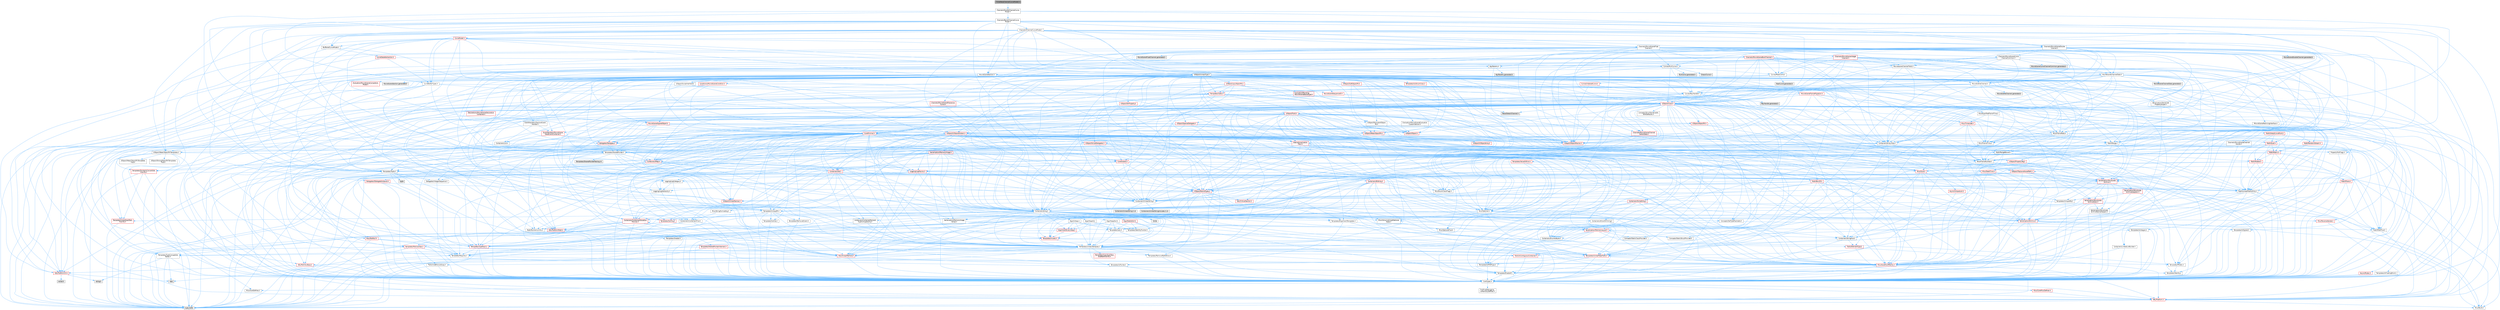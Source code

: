 digraph "TimeWarpChannelCurveModel.h"
{
 // INTERACTIVE_SVG=YES
 // LATEX_PDF_SIZE
  bgcolor="transparent";
  edge [fontname=Helvetica,fontsize=10,labelfontname=Helvetica,labelfontsize=10];
  node [fontname=Helvetica,fontsize=10,shape=box,height=0.2,width=0.4];
  Node1 [id="Node000001",label="TimeWarpChannelCurveModel.h",height=0.2,width=0.4,color="gray40", fillcolor="grey60", style="filled", fontcolor="black",tooltip=" "];
  Node1 -> Node2 [id="edge1_Node000001_Node000002",color="steelblue1",style="solid",tooltip=" "];
  Node2 [id="Node000002",label="Channels/DoubleChannelCurve\lModel.h",height=0.2,width=0.4,color="grey40", fillcolor="white", style="filled",URL="$d1/d5b/DoubleChannelCurveModel_8h.html",tooltip=" "];
  Node2 -> Node3 [id="edge2_Node000002_Node000003",color="steelblue1",style="solid",tooltip=" "];
  Node3 [id="Node000003",label="Channels/BezierChannelCurve\lModel.h",height=0.2,width=0.4,color="grey40", fillcolor="white", style="filled",URL="$d3/d63/BezierChannelCurveModel_8h.html",tooltip=" "];
  Node3 -> Node4 [id="edge3_Node000003_Node000004",color="steelblue1",style="solid",tooltip=" "];
  Node4 [id="Node000004",label="Channels/ChannelCurveModel.h",height=0.2,width=0.4,color="grey40", fillcolor="white", style="filled",URL="$de/dfa/ChannelCurveModel_8h.html",tooltip=" "];
  Node4 -> Node5 [id="edge4_Node000004_Node000005",color="steelblue1",style="solid",tooltip=" "];
  Node5 [id="Node000005",label="Channels/MovieSceneBoolChannel.h",height=0.2,width=0.4,color="red", fillcolor="#FFF0F0", style="filled",URL="$d9/d66/MovieSceneBoolChannel_8h.html",tooltip=" "];
  Node5 -> Node6 [id="edge5_Node000005_Node000006",color="steelblue1",style="solid",tooltip=" "];
  Node6 [id="Node000006",label="Channels/MovieSceneChannel\lEditorData.h",height=0.2,width=0.4,color="red", fillcolor="#FFF0F0", style="filled",URL="$de/dee/MovieSceneChannelEditorData_8h.html",tooltip=" "];
  Node6 -> Node7 [id="edge6_Node000006_Node000007",color="steelblue1",style="solid",tooltip=" "];
  Node7 [id="Node000007",label="HAL/Platform.h",height=0.2,width=0.4,color="red", fillcolor="#FFF0F0", style="filled",URL="$d9/dd0/Platform_8h.html",tooltip=" "];
  Node7 -> Node8 [id="edge7_Node000007_Node000008",color="steelblue1",style="solid",tooltip=" "];
  Node8 [id="Node000008",label="Misc/Build.h",height=0.2,width=0.4,color="grey40", fillcolor="white", style="filled",URL="$d3/dbb/Build_8h.html",tooltip=" "];
  Node7 -> Node10 [id="edge8_Node000007_Node000010",color="steelblue1",style="solid",tooltip=" "];
  Node10 [id="Node000010",label="type_traits",height=0.2,width=0.4,color="grey60", fillcolor="#E0E0E0", style="filled",tooltip=" "];
  Node6 -> Node17 [id="edge9_Node000006_Node000017",color="steelblue1",style="solid",tooltip=" "];
  Node17 [id="Node000017",label="Internationalization\l/Text.h",height=0.2,width=0.4,color="red", fillcolor="#FFF0F0", style="filled",URL="$d6/d35/Text_8h.html",tooltip=" "];
  Node17 -> Node18 [id="edge10_Node000017_Node000018",color="steelblue1",style="solid",tooltip=" "];
  Node18 [id="Node000018",label="CoreTypes.h",height=0.2,width=0.4,color="grey40", fillcolor="white", style="filled",URL="$dc/dec/CoreTypes_8h.html",tooltip=" "];
  Node18 -> Node7 [id="edge11_Node000018_Node000007",color="steelblue1",style="solid",tooltip=" "];
  Node18 -> Node19 [id="edge12_Node000018_Node000019",color="steelblue1",style="solid",tooltip=" "];
  Node19 [id="Node000019",label="ProfilingDebugging\l/UMemoryDefines.h",height=0.2,width=0.4,color="grey40", fillcolor="white", style="filled",URL="$d2/da2/UMemoryDefines_8h.html",tooltip=" "];
  Node18 -> Node20 [id="edge13_Node000018_Node000020",color="steelblue1",style="solid",tooltip=" "];
  Node20 [id="Node000020",label="Misc/CoreMiscDefines.h",height=0.2,width=0.4,color="red", fillcolor="#FFF0F0", style="filled",URL="$da/d38/CoreMiscDefines_8h.html",tooltip=" "];
  Node20 -> Node7 [id="edge14_Node000020_Node000007",color="steelblue1",style="solid",tooltip=" "];
  Node18 -> Node21 [id="edge15_Node000018_Node000021",color="steelblue1",style="solid",tooltip=" "];
  Node21 [id="Node000021",label="Misc/CoreDefines.h",height=0.2,width=0.4,color="grey40", fillcolor="white", style="filled",URL="$d3/dd2/CoreDefines_8h.html",tooltip=" "];
  Node17 -> Node25 [id="edge16_Node000017_Node000025",color="steelblue1",style="solid",tooltip=" "];
  Node25 [id="Node000025",label="Misc/AssertionMacros.h",height=0.2,width=0.4,color="red", fillcolor="#FFF0F0", style="filled",URL="$d0/dfa/AssertionMacros_8h.html",tooltip=" "];
  Node25 -> Node18 [id="edge17_Node000025_Node000018",color="steelblue1",style="solid",tooltip=" "];
  Node25 -> Node7 [id="edge18_Node000025_Node000007",color="steelblue1",style="solid",tooltip=" "];
  Node25 -> Node59 [id="edge19_Node000025_Node000059",color="steelblue1",style="solid",tooltip=" "];
  Node59 [id="Node000059",label="Templates/EnableIf.h",height=0.2,width=0.4,color="grey40", fillcolor="white", style="filled",URL="$d7/d60/EnableIf_8h.html",tooltip=" "];
  Node59 -> Node18 [id="edge20_Node000059_Node000018",color="steelblue1",style="solid",tooltip=" "];
  Node17 -> Node50 [id="edge21_Node000017_Node000050",color="steelblue1",style="solid",tooltip=" "];
  Node50 [id="Node000050",label="Misc/EnumClassFlags.h",height=0.2,width=0.4,color="grey40", fillcolor="white", style="filled",URL="$d8/de7/EnumClassFlags_8h.html",tooltip=" "];
  Node17 -> Node73 [id="edge22_Node000017_Node000073",color="steelblue1",style="solid",tooltip=" "];
  Node73 [id="Node000073",label="Templates/UnrealTypeTraits.h",height=0.2,width=0.4,color="red", fillcolor="#FFF0F0", style="filled",URL="$d2/d2d/UnrealTypeTraits_8h.html",tooltip=" "];
  Node73 -> Node18 [id="edge23_Node000073_Node000018",color="steelblue1",style="solid",tooltip=" "];
  Node73 -> Node74 [id="edge24_Node000073_Node000074",color="steelblue1",style="solid",tooltip=" "];
  Node74 [id="Node000074",label="Templates/IsPointer.h",height=0.2,width=0.4,color="grey40", fillcolor="white", style="filled",URL="$d7/d05/IsPointer_8h.html",tooltip=" "];
  Node74 -> Node18 [id="edge25_Node000074_Node000018",color="steelblue1",style="solid",tooltip=" "];
  Node73 -> Node25 [id="edge26_Node000073_Node000025",color="steelblue1",style="solid",tooltip=" "];
  Node73 -> Node59 [id="edge27_Node000073_Node000059",color="steelblue1",style="solid",tooltip=" "];
  Node73 -> Node77 [id="edge28_Node000073_Node000077",color="steelblue1",style="solid",tooltip=" "];
  Node77 [id="Node000077",label="Templates/Models.h",height=0.2,width=0.4,color="grey40", fillcolor="white", style="filled",URL="$d3/d0c/Models_8h.html",tooltip=" "];
  Node77 -> Node68 [id="edge29_Node000077_Node000068",color="steelblue1",style="solid",tooltip=" "];
  Node68 [id="Node000068",label="Templates/Identity.h",height=0.2,width=0.4,color="grey40", fillcolor="white", style="filled",URL="$d0/dd5/Identity_8h.html",tooltip=" "];
  Node73 -> Node78 [id="edge30_Node000073_Node000078",color="steelblue1",style="solid",tooltip=" "];
  Node78 [id="Node000078",label="Templates/IsPODType.h",height=0.2,width=0.4,color="grey40", fillcolor="white", style="filled",URL="$d7/db1/IsPODType_8h.html",tooltip=" "];
  Node78 -> Node18 [id="edge31_Node000078_Node000018",color="steelblue1",style="solid",tooltip=" "];
  Node17 -> Node81 [id="edge32_Node000017_Node000081",color="steelblue1",style="solid",tooltip=" "];
  Node81 [id="Node000081",label="Containers/Array.h",height=0.2,width=0.4,color="grey40", fillcolor="white", style="filled",URL="$df/dd0/Array_8h.html",tooltip=" "];
  Node81 -> Node18 [id="edge33_Node000081_Node000018",color="steelblue1",style="solid",tooltip=" "];
  Node81 -> Node25 [id="edge34_Node000081_Node000025",color="steelblue1",style="solid",tooltip=" "];
  Node81 -> Node82 [id="edge35_Node000081_Node000082",color="steelblue1",style="solid",tooltip=" "];
  Node82 [id="Node000082",label="Misc/IntrusiveUnsetOptional\lState.h",height=0.2,width=0.4,color="grey40", fillcolor="white", style="filled",URL="$d2/d0a/IntrusiveUnsetOptionalState_8h.html",tooltip=" "];
  Node82 -> Node83 [id="edge36_Node000082_Node000083",color="steelblue1",style="solid",tooltip=" "];
  Node83 [id="Node000083",label="Misc/OptionalFwd.h",height=0.2,width=0.4,color="grey40", fillcolor="white", style="filled",URL="$dc/d50/OptionalFwd_8h.html",tooltip=" "];
  Node81 -> Node84 [id="edge37_Node000081_Node000084",color="steelblue1",style="solid",tooltip=" "];
  Node84 [id="Node000084",label="Misc/ReverseIterate.h",height=0.2,width=0.4,color="red", fillcolor="#FFF0F0", style="filled",URL="$db/de3/ReverseIterate_8h.html",tooltip=" "];
  Node84 -> Node7 [id="edge38_Node000084_Node000007",color="steelblue1",style="solid",tooltip=" "];
  Node81 -> Node86 [id="edge39_Node000081_Node000086",color="steelblue1",style="solid",tooltip=" "];
  Node86 [id="Node000086",label="HAL/UnrealMemory.h",height=0.2,width=0.4,color="red", fillcolor="#FFF0F0", style="filled",URL="$d9/d96/UnrealMemory_8h.html",tooltip=" "];
  Node86 -> Node18 [id="edge40_Node000086_Node000018",color="steelblue1",style="solid",tooltip=" "];
  Node86 -> Node90 [id="edge41_Node000086_Node000090",color="steelblue1",style="solid",tooltip=" "];
  Node90 [id="Node000090",label="HAL/MemoryBase.h",height=0.2,width=0.4,color="red", fillcolor="#FFF0F0", style="filled",URL="$d6/d9f/MemoryBase_8h.html",tooltip=" "];
  Node90 -> Node18 [id="edge42_Node000090_Node000018",color="steelblue1",style="solid",tooltip=" "];
  Node90 -> Node38 [id="edge43_Node000090_Node000038",color="steelblue1",style="solid",tooltip=" "];
  Node38 [id="Node000038",label="HAL/PlatformCrt.h",height=0.2,width=0.4,color="red", fillcolor="#FFF0F0", style="filled",URL="$d8/d75/PlatformCrt_8h.html",tooltip=" "];
  Node38 -> Node39 [id="edge44_Node000038_Node000039",color="steelblue1",style="solid",tooltip=" "];
  Node39 [id="Node000039",label="new",height=0.2,width=0.4,color="grey60", fillcolor="#E0E0E0", style="filled",tooltip=" "];
  Node38 -> Node40 [id="edge45_Node000038_Node000040",color="steelblue1",style="solid",tooltip=" "];
  Node40 [id="Node000040",label="wchar.h",height=0.2,width=0.4,color="grey60", fillcolor="#E0E0E0", style="filled",tooltip=" "];
  Node38 -> Node47 [id="edge46_Node000038_Node000047",color="steelblue1",style="solid",tooltip=" "];
  Node47 [id="Node000047",label="string.h",height=0.2,width=0.4,color="grey60", fillcolor="#E0E0E0", style="filled",tooltip=" "];
  Node86 -> Node74 [id="edge47_Node000086_Node000074",color="steelblue1",style="solid",tooltip=" "];
  Node81 -> Node73 [id="edge48_Node000081_Node000073",color="steelblue1",style="solid",tooltip=" "];
  Node81 -> Node104 [id="edge49_Node000081_Node000104",color="steelblue1",style="solid",tooltip=" "];
  Node104 [id="Node000104",label="Templates/UnrealTemplate.h",height=0.2,width=0.4,color="grey40", fillcolor="white", style="filled",URL="$d4/d24/UnrealTemplate_8h.html",tooltip=" "];
  Node104 -> Node18 [id="edge50_Node000104_Node000018",color="steelblue1",style="solid",tooltip=" "];
  Node104 -> Node74 [id="edge51_Node000104_Node000074",color="steelblue1",style="solid",tooltip=" "];
  Node104 -> Node86 [id="edge52_Node000104_Node000086",color="steelblue1",style="solid",tooltip=" "];
  Node104 -> Node105 [id="edge53_Node000104_Node000105",color="steelblue1",style="solid",tooltip=" "];
  Node105 [id="Node000105",label="Templates/CopyQualifiers\lAndRefsFromTo.h",height=0.2,width=0.4,color="red", fillcolor="#FFF0F0", style="filled",URL="$d3/db3/CopyQualifiersAndRefsFromTo_8h.html",tooltip=" "];
  Node104 -> Node73 [id="edge54_Node000104_Node000073",color="steelblue1",style="solid",tooltip=" "];
  Node104 -> Node107 [id="edge55_Node000104_Node000107",color="steelblue1",style="solid",tooltip=" "];
  Node107 [id="Node000107",label="Templates/RemoveReference.h",height=0.2,width=0.4,color="grey40", fillcolor="white", style="filled",URL="$da/dbe/RemoveReference_8h.html",tooltip=" "];
  Node107 -> Node18 [id="edge56_Node000107_Node000018",color="steelblue1",style="solid",tooltip=" "];
  Node104 -> Node67 [id="edge57_Node000104_Node000067",color="steelblue1",style="solid",tooltip=" "];
  Node67 [id="Node000067",label="Templates/Requires.h",height=0.2,width=0.4,color="grey40", fillcolor="white", style="filled",URL="$dc/d96/Requires_8h.html",tooltip=" "];
  Node67 -> Node59 [id="edge58_Node000067_Node000059",color="steelblue1",style="solid",tooltip=" "];
  Node67 -> Node10 [id="edge59_Node000067_Node000010",color="steelblue1",style="solid",tooltip=" "];
  Node104 -> Node108 [id="edge60_Node000104_Node000108",color="steelblue1",style="solid",tooltip=" "];
  Node108 [id="Node000108",label="Templates/TypeCompatible\lBytes.h",height=0.2,width=0.4,color="grey40", fillcolor="white", style="filled",URL="$df/d0a/TypeCompatibleBytes_8h.html",tooltip=" "];
  Node108 -> Node18 [id="edge61_Node000108_Node000018",color="steelblue1",style="solid",tooltip=" "];
  Node108 -> Node47 [id="edge62_Node000108_Node000047",color="steelblue1",style="solid",tooltip=" "];
  Node108 -> Node39 [id="edge63_Node000108_Node000039",color="steelblue1",style="solid",tooltip=" "];
  Node108 -> Node10 [id="edge64_Node000108_Node000010",color="steelblue1",style="solid",tooltip=" "];
  Node104 -> Node68 [id="edge65_Node000104_Node000068",color="steelblue1",style="solid",tooltip=" "];
  Node104 -> Node31 [id="edge66_Node000104_Node000031",color="steelblue1",style="solid",tooltip=" "];
  Node31 [id="Node000031",label="Traits/IsContiguousContainer.h",height=0.2,width=0.4,color="red", fillcolor="#FFF0F0", style="filled",URL="$d5/d3c/IsContiguousContainer_8h.html",tooltip=" "];
  Node31 -> Node18 [id="edge67_Node000031_Node000018",color="steelblue1",style="solid",tooltip=" "];
  Node104 -> Node109 [id="edge68_Node000104_Node000109",color="steelblue1",style="solid",tooltip=" "];
  Node109 [id="Node000109",label="Traits/UseBitwiseSwap.h",height=0.2,width=0.4,color="grey40", fillcolor="white", style="filled",URL="$db/df3/UseBitwiseSwap_8h.html",tooltip=" "];
  Node109 -> Node18 [id="edge69_Node000109_Node000018",color="steelblue1",style="solid",tooltip=" "];
  Node109 -> Node10 [id="edge70_Node000109_Node000010",color="steelblue1",style="solid",tooltip=" "];
  Node104 -> Node10 [id="edge71_Node000104_Node000010",color="steelblue1",style="solid",tooltip=" "];
  Node81 -> Node110 [id="edge72_Node000081_Node000110",color="steelblue1",style="solid",tooltip=" "];
  Node110 [id="Node000110",label="Containers/AllowShrinking.h",height=0.2,width=0.4,color="grey40", fillcolor="white", style="filled",URL="$d7/d1a/AllowShrinking_8h.html",tooltip=" "];
  Node110 -> Node18 [id="edge73_Node000110_Node000018",color="steelblue1",style="solid",tooltip=" "];
  Node81 -> Node111 [id="edge74_Node000081_Node000111",color="steelblue1",style="solid",tooltip=" "];
  Node111 [id="Node000111",label="Containers/ContainerAllocation\lPolicies.h",height=0.2,width=0.4,color="red", fillcolor="#FFF0F0", style="filled",URL="$d7/dff/ContainerAllocationPolicies_8h.html",tooltip=" "];
  Node111 -> Node18 [id="edge75_Node000111_Node000018",color="steelblue1",style="solid",tooltip=" "];
  Node111 -> Node111 [id="edge76_Node000111_Node000111",color="steelblue1",style="solid",tooltip=" "];
  Node111 -> Node113 [id="edge77_Node000111_Node000113",color="steelblue1",style="solid",tooltip=" "];
  Node113 [id="Node000113",label="HAL/PlatformMath.h",height=0.2,width=0.4,color="red", fillcolor="#FFF0F0", style="filled",URL="$dc/d53/PlatformMath_8h.html",tooltip=" "];
  Node113 -> Node18 [id="edge78_Node000113_Node000018",color="steelblue1",style="solid",tooltip=" "];
  Node111 -> Node86 [id="edge79_Node000111_Node000086",color="steelblue1",style="solid",tooltip=" "];
  Node111 -> Node48 [id="edge80_Node000111_Node000048",color="steelblue1",style="solid",tooltip=" "];
  Node48 [id="Node000048",label="Math/NumericLimits.h",height=0.2,width=0.4,color="grey40", fillcolor="white", style="filled",URL="$df/d1b/NumericLimits_8h.html",tooltip=" "];
  Node48 -> Node18 [id="edge81_Node000048_Node000018",color="steelblue1",style="solid",tooltip=" "];
  Node111 -> Node25 [id="edge82_Node000111_Node000025",color="steelblue1",style="solid",tooltip=" "];
  Node111 -> Node122 [id="edge83_Node000111_Node000122",color="steelblue1",style="solid",tooltip=" "];
  Node122 [id="Node000122",label="Templates/MemoryOps.h",height=0.2,width=0.4,color="red", fillcolor="#FFF0F0", style="filled",URL="$db/dea/MemoryOps_8h.html",tooltip=" "];
  Node122 -> Node18 [id="edge84_Node000122_Node000018",color="steelblue1",style="solid",tooltip=" "];
  Node122 -> Node86 [id="edge85_Node000122_Node000086",color="steelblue1",style="solid",tooltip=" "];
  Node122 -> Node67 [id="edge86_Node000122_Node000067",color="steelblue1",style="solid",tooltip=" "];
  Node122 -> Node73 [id="edge87_Node000122_Node000073",color="steelblue1",style="solid",tooltip=" "];
  Node122 -> Node109 [id="edge88_Node000122_Node000109",color="steelblue1",style="solid",tooltip=" "];
  Node122 -> Node39 [id="edge89_Node000122_Node000039",color="steelblue1",style="solid",tooltip=" "];
  Node122 -> Node10 [id="edge90_Node000122_Node000010",color="steelblue1",style="solid",tooltip=" "];
  Node111 -> Node108 [id="edge91_Node000111_Node000108",color="steelblue1",style="solid",tooltip=" "];
  Node111 -> Node10 [id="edge92_Node000111_Node000010",color="steelblue1",style="solid",tooltip=" "];
  Node81 -> Node123 [id="edge93_Node000081_Node000123",color="steelblue1",style="solid",tooltip=" "];
  Node123 [id="Node000123",label="Containers/ContainerElement\lTypeCompatibility.h",height=0.2,width=0.4,color="grey40", fillcolor="white", style="filled",URL="$df/ddf/ContainerElementTypeCompatibility_8h.html",tooltip=" "];
  Node123 -> Node18 [id="edge94_Node000123_Node000018",color="steelblue1",style="solid",tooltip=" "];
  Node123 -> Node73 [id="edge95_Node000123_Node000073",color="steelblue1",style="solid",tooltip=" "];
  Node81 -> Node124 [id="edge96_Node000081_Node000124",color="steelblue1",style="solid",tooltip=" "];
  Node124 [id="Node000124",label="Serialization/Archive.h",height=0.2,width=0.4,color="red", fillcolor="#FFF0F0", style="filled",URL="$d7/d3b/Archive_8h.html",tooltip=" "];
  Node124 -> Node18 [id="edge97_Node000124_Node000018",color="steelblue1",style="solid",tooltip=" "];
  Node124 -> Node35 [id="edge98_Node000124_Node000035",color="steelblue1",style="solid",tooltip=" "];
  Node35 [id="Node000035",label="Math/MathFwd.h",height=0.2,width=0.4,color="grey40", fillcolor="white", style="filled",URL="$d2/d10/MathFwd_8h.html",tooltip=" "];
  Node35 -> Node7 [id="edge99_Node000035_Node000007",color="steelblue1",style="solid",tooltip=" "];
  Node124 -> Node25 [id="edge100_Node000124_Node000025",color="steelblue1",style="solid",tooltip=" "];
  Node124 -> Node8 [id="edge101_Node000124_Node000008",color="steelblue1",style="solid",tooltip=" "];
  Node124 -> Node59 [id="edge102_Node000124_Node000059",color="steelblue1",style="solid",tooltip=" "];
  Node124 -> Node118 [id="edge103_Node000124_Node000118",color="steelblue1",style="solid",tooltip=" "];
  Node118 [id="Node000118",label="Templates/IsSigned.h",height=0.2,width=0.4,color="grey40", fillcolor="white", style="filled",URL="$d8/dd8/IsSigned_8h.html",tooltip=" "];
  Node118 -> Node18 [id="edge104_Node000118_Node000018",color="steelblue1",style="solid",tooltip=" "];
  Node124 -> Node104 [id="edge105_Node000124_Node000104",color="steelblue1",style="solid",tooltip=" "];
  Node81 -> Node134 [id="edge106_Node000081_Node000134",color="steelblue1",style="solid",tooltip=" "];
  Node134 [id="Node000134",label="Serialization/MemoryImage\lWriter.h",height=0.2,width=0.4,color="grey40", fillcolor="white", style="filled",URL="$d0/d08/MemoryImageWriter_8h.html",tooltip=" "];
  Node134 -> Node18 [id="edge107_Node000134_Node000018",color="steelblue1",style="solid",tooltip=" "];
  Node134 -> Node135 [id="edge108_Node000134_Node000135",color="steelblue1",style="solid",tooltip=" "];
  Node135 [id="Node000135",label="Serialization/MemoryLayout.h",height=0.2,width=0.4,color="red", fillcolor="#FFF0F0", style="filled",URL="$d7/d66/MemoryLayout_8h.html",tooltip=" "];
  Node135 -> Node136 [id="edge109_Node000135_Node000136",color="steelblue1",style="solid",tooltip=" "];
  Node136 [id="Node000136",label="Concepts/StaticClassProvider.h",height=0.2,width=0.4,color="grey40", fillcolor="white", style="filled",URL="$dd/d83/StaticClassProvider_8h.html",tooltip=" "];
  Node135 -> Node137 [id="edge110_Node000135_Node000137",color="steelblue1",style="solid",tooltip=" "];
  Node137 [id="Node000137",label="Concepts/StaticStructProvider.h",height=0.2,width=0.4,color="grey40", fillcolor="white", style="filled",URL="$d5/d77/StaticStructProvider_8h.html",tooltip=" "];
  Node135 -> Node138 [id="edge111_Node000135_Node000138",color="steelblue1",style="solid",tooltip=" "];
  Node138 [id="Node000138",label="Containers/EnumAsByte.h",height=0.2,width=0.4,color="grey40", fillcolor="white", style="filled",URL="$d6/d9a/EnumAsByte_8h.html",tooltip=" "];
  Node138 -> Node18 [id="edge112_Node000138_Node000018",color="steelblue1",style="solid",tooltip=" "];
  Node138 -> Node78 [id="edge113_Node000138_Node000078",color="steelblue1",style="solid",tooltip=" "];
  Node138 -> Node139 [id="edge114_Node000138_Node000139",color="steelblue1",style="solid",tooltip=" "];
  Node139 [id="Node000139",label="Templates/TypeHash.h",height=0.2,width=0.4,color="red", fillcolor="#FFF0F0", style="filled",URL="$d1/d62/TypeHash_8h.html",tooltip=" "];
  Node139 -> Node18 [id="edge115_Node000139_Node000018",color="steelblue1",style="solid",tooltip=" "];
  Node139 -> Node67 [id="edge116_Node000139_Node000067",color="steelblue1",style="solid",tooltip=" "];
  Node139 -> Node10 [id="edge117_Node000139_Node000010",color="steelblue1",style="solid",tooltip=" "];
  Node135 -> Node28 [id="edge118_Node000135_Node000028",color="steelblue1",style="solid",tooltip=" "];
  Node28 [id="Node000028",label="Containers/StringFwd.h",height=0.2,width=0.4,color="grey40", fillcolor="white", style="filled",URL="$df/d37/StringFwd_8h.html",tooltip=" "];
  Node28 -> Node18 [id="edge119_Node000028_Node000018",color="steelblue1",style="solid",tooltip=" "];
  Node28 -> Node29 [id="edge120_Node000028_Node000029",color="steelblue1",style="solid",tooltip=" "];
  Node29 [id="Node000029",label="Traits/ElementType.h",height=0.2,width=0.4,color="red", fillcolor="#FFF0F0", style="filled",URL="$d5/d4f/ElementType_8h.html",tooltip=" "];
  Node29 -> Node7 [id="edge121_Node000029_Node000007",color="steelblue1",style="solid",tooltip=" "];
  Node29 -> Node10 [id="edge122_Node000029_Node000010",color="steelblue1",style="solid",tooltip=" "];
  Node28 -> Node31 [id="edge123_Node000028_Node000031",color="steelblue1",style="solid",tooltip=" "];
  Node135 -> Node86 [id="edge124_Node000135_Node000086",color="steelblue1",style="solid",tooltip=" "];
  Node135 -> Node59 [id="edge125_Node000135_Node000059",color="steelblue1",style="solid",tooltip=" "];
  Node135 -> Node77 [id="edge126_Node000135_Node000077",color="steelblue1",style="solid",tooltip=" "];
  Node135 -> Node104 [id="edge127_Node000135_Node000104",color="steelblue1",style="solid",tooltip=" "];
  Node81 -> Node148 [id="edge128_Node000081_Node000148",color="steelblue1",style="solid",tooltip=" "];
  Node148 [id="Node000148",label="Algo/Heapify.h",height=0.2,width=0.4,color="grey40", fillcolor="white", style="filled",URL="$d0/d2a/Heapify_8h.html",tooltip=" "];
  Node148 -> Node149 [id="edge129_Node000148_Node000149",color="steelblue1",style="solid",tooltip=" "];
  Node149 [id="Node000149",label="Algo/Impl/BinaryHeap.h",height=0.2,width=0.4,color="red", fillcolor="#FFF0F0", style="filled",URL="$d7/da3/Algo_2Impl_2BinaryHeap_8h.html",tooltip=" "];
  Node149 -> Node150 [id="edge130_Node000149_Node000150",color="steelblue1",style="solid",tooltip=" "];
  Node150 [id="Node000150",label="Templates/Invoke.h",height=0.2,width=0.4,color="red", fillcolor="#FFF0F0", style="filled",URL="$d7/deb/Invoke_8h.html",tooltip=" "];
  Node150 -> Node18 [id="edge131_Node000150_Node000018",color="steelblue1",style="solid",tooltip=" "];
  Node150 -> Node104 [id="edge132_Node000150_Node000104",color="steelblue1",style="solid",tooltip=" "];
  Node150 -> Node10 [id="edge133_Node000150_Node000010",color="steelblue1",style="solid",tooltip=" "];
  Node149 -> Node10 [id="edge134_Node000149_Node000010",color="steelblue1",style="solid",tooltip=" "];
  Node148 -> Node154 [id="edge135_Node000148_Node000154",color="steelblue1",style="solid",tooltip=" "];
  Node154 [id="Node000154",label="Templates/IdentityFunctor.h",height=0.2,width=0.4,color="grey40", fillcolor="white", style="filled",URL="$d7/d2e/IdentityFunctor_8h.html",tooltip=" "];
  Node154 -> Node7 [id="edge136_Node000154_Node000007",color="steelblue1",style="solid",tooltip=" "];
  Node148 -> Node150 [id="edge137_Node000148_Node000150",color="steelblue1",style="solid",tooltip=" "];
  Node148 -> Node155 [id="edge138_Node000148_Node000155",color="steelblue1",style="solid",tooltip=" "];
  Node155 [id="Node000155",label="Templates/Less.h",height=0.2,width=0.4,color="grey40", fillcolor="white", style="filled",URL="$de/dc8/Less_8h.html",tooltip=" "];
  Node155 -> Node18 [id="edge139_Node000155_Node000018",color="steelblue1",style="solid",tooltip=" "];
  Node155 -> Node104 [id="edge140_Node000155_Node000104",color="steelblue1",style="solid",tooltip=" "];
  Node148 -> Node104 [id="edge141_Node000148_Node000104",color="steelblue1",style="solid",tooltip=" "];
  Node81 -> Node156 [id="edge142_Node000081_Node000156",color="steelblue1",style="solid",tooltip=" "];
  Node156 [id="Node000156",label="Algo/HeapSort.h",height=0.2,width=0.4,color="grey40", fillcolor="white", style="filled",URL="$d3/d92/HeapSort_8h.html",tooltip=" "];
  Node156 -> Node149 [id="edge143_Node000156_Node000149",color="steelblue1",style="solid",tooltip=" "];
  Node156 -> Node154 [id="edge144_Node000156_Node000154",color="steelblue1",style="solid",tooltip=" "];
  Node156 -> Node155 [id="edge145_Node000156_Node000155",color="steelblue1",style="solid",tooltip=" "];
  Node156 -> Node104 [id="edge146_Node000156_Node000104",color="steelblue1",style="solid",tooltip=" "];
  Node81 -> Node157 [id="edge147_Node000081_Node000157",color="steelblue1",style="solid",tooltip=" "];
  Node157 [id="Node000157",label="Algo/IsHeap.h",height=0.2,width=0.4,color="grey40", fillcolor="white", style="filled",URL="$de/d32/IsHeap_8h.html",tooltip=" "];
  Node157 -> Node149 [id="edge148_Node000157_Node000149",color="steelblue1",style="solid",tooltip=" "];
  Node157 -> Node154 [id="edge149_Node000157_Node000154",color="steelblue1",style="solid",tooltip=" "];
  Node157 -> Node150 [id="edge150_Node000157_Node000150",color="steelblue1",style="solid",tooltip=" "];
  Node157 -> Node155 [id="edge151_Node000157_Node000155",color="steelblue1",style="solid",tooltip=" "];
  Node157 -> Node104 [id="edge152_Node000157_Node000104",color="steelblue1",style="solid",tooltip=" "];
  Node81 -> Node149 [id="edge153_Node000081_Node000149",color="steelblue1",style="solid",tooltip=" "];
  Node81 -> Node158 [id="edge154_Node000081_Node000158",color="steelblue1",style="solid",tooltip=" "];
  Node158 [id="Node000158",label="Algo/StableSort.h",height=0.2,width=0.4,color="red", fillcolor="#FFF0F0", style="filled",URL="$d7/d3c/StableSort_8h.html",tooltip=" "];
  Node158 -> Node154 [id="edge155_Node000158_Node000154",color="steelblue1",style="solid",tooltip=" "];
  Node158 -> Node150 [id="edge156_Node000158_Node000150",color="steelblue1",style="solid",tooltip=" "];
  Node158 -> Node155 [id="edge157_Node000158_Node000155",color="steelblue1",style="solid",tooltip=" "];
  Node158 -> Node104 [id="edge158_Node000158_Node000104",color="steelblue1",style="solid",tooltip=" "];
  Node81 -> Node161 [id="edge159_Node000081_Node000161",color="steelblue1",style="solid",tooltip=" "];
  Node161 [id="Node000161",label="Concepts/GetTypeHashable.h",height=0.2,width=0.4,color="grey40", fillcolor="white", style="filled",URL="$d3/da2/GetTypeHashable_8h.html",tooltip=" "];
  Node161 -> Node18 [id="edge160_Node000161_Node000018",color="steelblue1",style="solid",tooltip=" "];
  Node161 -> Node139 [id="edge161_Node000161_Node000139",color="steelblue1",style="solid",tooltip=" "];
  Node81 -> Node154 [id="edge162_Node000081_Node000154",color="steelblue1",style="solid",tooltip=" "];
  Node81 -> Node150 [id="edge163_Node000081_Node000150",color="steelblue1",style="solid",tooltip=" "];
  Node81 -> Node155 [id="edge164_Node000081_Node000155",color="steelblue1",style="solid",tooltip=" "];
  Node81 -> Node162 [id="edge165_Node000081_Node000162",color="steelblue1",style="solid",tooltip=" "];
  Node162 [id="Node000162",label="Templates/LosesQualifiers\lFromTo.h",height=0.2,width=0.4,color="red", fillcolor="#FFF0F0", style="filled",URL="$d2/db3/LosesQualifiersFromTo_8h.html",tooltip=" "];
  Node162 -> Node10 [id="edge166_Node000162_Node000010",color="steelblue1",style="solid",tooltip=" "];
  Node81 -> Node67 [id="edge167_Node000081_Node000067",color="steelblue1",style="solid",tooltip=" "];
  Node81 -> Node163 [id="edge168_Node000081_Node000163",color="steelblue1",style="solid",tooltip=" "];
  Node163 [id="Node000163",label="Templates/Sorting.h",height=0.2,width=0.4,color="red", fillcolor="#FFF0F0", style="filled",URL="$d3/d9e/Sorting_8h.html",tooltip=" "];
  Node163 -> Node18 [id="edge169_Node000163_Node000018",color="steelblue1",style="solid",tooltip=" "];
  Node163 -> Node113 [id="edge170_Node000163_Node000113",color="steelblue1",style="solid",tooltip=" "];
  Node163 -> Node155 [id="edge171_Node000163_Node000155",color="steelblue1",style="solid",tooltip=" "];
  Node81 -> Node167 [id="edge172_Node000081_Node000167",color="steelblue1",style="solid",tooltip=" "];
  Node167 [id="Node000167",label="Templates/AlignmentTemplates.h",height=0.2,width=0.4,color="grey40", fillcolor="white", style="filled",URL="$dd/d32/AlignmentTemplates_8h.html",tooltip=" "];
  Node167 -> Node18 [id="edge173_Node000167_Node000018",color="steelblue1",style="solid",tooltip=" "];
  Node167 -> Node97 [id="edge174_Node000167_Node000097",color="steelblue1",style="solid",tooltip=" "];
  Node97 [id="Node000097",label="Templates/IsIntegral.h",height=0.2,width=0.4,color="grey40", fillcolor="white", style="filled",URL="$da/d64/IsIntegral_8h.html",tooltip=" "];
  Node97 -> Node18 [id="edge175_Node000097_Node000018",color="steelblue1",style="solid",tooltip=" "];
  Node167 -> Node74 [id="edge176_Node000167_Node000074",color="steelblue1",style="solid",tooltip=" "];
  Node81 -> Node29 [id="edge177_Node000081_Node000029",color="steelblue1",style="solid",tooltip=" "];
  Node81 -> Node119 [id="edge178_Node000081_Node000119",color="steelblue1",style="solid",tooltip=" "];
  Node119 [id="Node000119",label="limits",height=0.2,width=0.4,color="grey60", fillcolor="#E0E0E0", style="filled",tooltip=" "];
  Node81 -> Node10 [id="edge179_Node000081_Node000010",color="steelblue1",style="solid",tooltip=" "];
  Node17 -> Node168 [id="edge180_Node000017_Node000168",color="steelblue1",style="solid",tooltip=" "];
  Node168 [id="Node000168",label="Containers/UnrealString.h",height=0.2,width=0.4,color="grey40", fillcolor="white", style="filled",URL="$d5/dba/UnrealString_8h.html",tooltip=" "];
  Node168 -> Node169 [id="edge181_Node000168_Node000169",color="steelblue1",style="solid",tooltip=" "];
  Node169 [id="Node000169",label="Containers/UnrealStringIncludes.h.inl",height=0.2,width=0.4,color="grey60", fillcolor="#E0E0E0", style="filled",tooltip=" "];
  Node168 -> Node170 [id="edge182_Node000168_Node000170",color="steelblue1",style="solid",tooltip=" "];
  Node170 [id="Node000170",label="Containers/UnrealString.h.inl",height=0.2,width=0.4,color="grey60", fillcolor="#E0E0E0", style="filled",tooltip=" "];
  Node168 -> Node171 [id="edge183_Node000168_Node000171",color="steelblue1",style="solid",tooltip=" "];
  Node171 [id="Node000171",label="Misc/StringFormatArg.h",height=0.2,width=0.4,color="grey40", fillcolor="white", style="filled",URL="$d2/d16/StringFormatArg_8h.html",tooltip=" "];
  Node171 -> Node34 [id="edge184_Node000171_Node000034",color="steelblue1",style="solid",tooltip=" "];
  Node34 [id="Node000034",label="Containers/ContainersFwd.h",height=0.2,width=0.4,color="grey40", fillcolor="white", style="filled",URL="$d4/d0a/ContainersFwd_8h.html",tooltip=" "];
  Node34 -> Node7 [id="edge185_Node000034_Node000007",color="steelblue1",style="solid",tooltip=" "];
  Node34 -> Node18 [id="edge186_Node000034_Node000018",color="steelblue1",style="solid",tooltip=" "];
  Node34 -> Node31 [id="edge187_Node000034_Node000031",color="steelblue1",style="solid",tooltip=" "];
  Node17 -> Node138 [id="edge188_Node000017_Node000138",color="steelblue1",style="solid",tooltip=" "];
  Node17 -> Node216 [id="edge189_Node000017_Node000216",color="steelblue1",style="solid",tooltip=" "];
  Node216 [id="Node000216",label="Templates/SharedPointer.h",height=0.2,width=0.4,color="grey40", fillcolor="white", style="filled",URL="$d2/d17/SharedPointer_8h.html",tooltip=" "];
  Node216 -> Node18 [id="edge190_Node000216_Node000018",color="steelblue1",style="solid",tooltip=" "];
  Node216 -> Node82 [id="edge191_Node000216_Node000082",color="steelblue1",style="solid",tooltip=" "];
  Node216 -> Node217 [id="edge192_Node000216_Node000217",color="steelblue1",style="solid",tooltip=" "];
  Node217 [id="Node000217",label="Templates/PointerIsConvertible\lFromTo.h",height=0.2,width=0.4,color="red", fillcolor="#FFF0F0", style="filled",URL="$d6/d65/PointerIsConvertibleFromTo_8h.html",tooltip=" "];
  Node217 -> Node18 [id="edge193_Node000217_Node000018",color="steelblue1",style="solid",tooltip=" "];
  Node217 -> Node162 [id="edge194_Node000217_Node000162",color="steelblue1",style="solid",tooltip=" "];
  Node217 -> Node10 [id="edge195_Node000217_Node000010",color="steelblue1",style="solid",tooltip=" "];
  Node216 -> Node25 [id="edge196_Node000216_Node000025",color="steelblue1",style="solid",tooltip=" "];
  Node216 -> Node86 [id="edge197_Node000216_Node000086",color="steelblue1",style="solid",tooltip=" "];
  Node216 -> Node81 [id="edge198_Node000216_Node000081",color="steelblue1",style="solid",tooltip=" "];
  Node216 -> Node173 [id="edge199_Node000216_Node000173",color="steelblue1",style="solid",tooltip=" "];
  Node173 [id="Node000173",label="Containers/Map.h",height=0.2,width=0.4,color="red", fillcolor="#FFF0F0", style="filled",URL="$df/d79/Map_8h.html",tooltip=" "];
  Node173 -> Node18 [id="edge200_Node000173_Node000018",color="steelblue1",style="solid",tooltip=" "];
  Node173 -> Node123 [id="edge201_Node000173_Node000123",color="steelblue1",style="solid",tooltip=" "];
  Node173 -> Node175 [id="edge202_Node000173_Node000175",color="steelblue1",style="solid",tooltip=" "];
  Node175 [id="Node000175",label="Containers/Set.h",height=0.2,width=0.4,color="red", fillcolor="#FFF0F0", style="filled",URL="$d4/d45/Set_8h.html",tooltip=" "];
  Node175 -> Node111 [id="edge203_Node000175_Node000111",color="steelblue1",style="solid",tooltip=" "];
  Node175 -> Node123 [id="edge204_Node000175_Node000123",color="steelblue1",style="solid",tooltip=" "];
  Node175 -> Node34 [id="edge205_Node000175_Node000034",color="steelblue1",style="solid",tooltip=" "];
  Node175 -> Node166 [id="edge206_Node000175_Node000166",color="steelblue1",style="solid",tooltip=" "];
  Node166 [id="Node000166",label="Math/UnrealMathUtility.h",height=0.2,width=0.4,color="grey40", fillcolor="white", style="filled",URL="$db/db8/UnrealMathUtility_8h.html",tooltip=" "];
  Node166 -> Node18 [id="edge207_Node000166_Node000018",color="steelblue1",style="solid",tooltip=" "];
  Node166 -> Node25 [id="edge208_Node000166_Node000025",color="steelblue1",style="solid",tooltip=" "];
  Node166 -> Node113 [id="edge209_Node000166_Node000113",color="steelblue1",style="solid",tooltip=" "];
  Node166 -> Node35 [id="edge210_Node000166_Node000035",color="steelblue1",style="solid",tooltip=" "];
  Node166 -> Node68 [id="edge211_Node000166_Node000068",color="steelblue1",style="solid",tooltip=" "];
  Node166 -> Node67 [id="edge212_Node000166_Node000067",color="steelblue1",style="solid",tooltip=" "];
  Node175 -> Node25 [id="edge213_Node000175_Node000025",color="steelblue1",style="solid",tooltip=" "];
  Node175 -> Node134 [id="edge214_Node000175_Node000134",color="steelblue1",style="solid",tooltip=" "];
  Node175 -> Node180 [id="edge215_Node000175_Node000180",color="steelblue1",style="solid",tooltip=" "];
  Node180 [id="Node000180",label="Serialization/Structured\lArchive.h",height=0.2,width=0.4,color="red", fillcolor="#FFF0F0", style="filled",URL="$d9/d1e/StructuredArchive_8h.html",tooltip=" "];
  Node180 -> Node81 [id="edge216_Node000180_Node000081",color="steelblue1",style="solid",tooltip=" "];
  Node180 -> Node111 [id="edge217_Node000180_Node000111",color="steelblue1",style="solid",tooltip=" "];
  Node180 -> Node18 [id="edge218_Node000180_Node000018",color="steelblue1",style="solid",tooltip=" "];
  Node180 -> Node8 [id="edge219_Node000180_Node000008",color="steelblue1",style="solid",tooltip=" "];
  Node180 -> Node124 [id="edge220_Node000180_Node000124",color="steelblue1",style="solid",tooltip=" "];
  Node180 -> Node184 [id="edge221_Node000180_Node000184",color="steelblue1",style="solid",tooltip=" "];
  Node184 [id="Node000184",label="Serialization/Structured\lArchiveAdapters.h",height=0.2,width=0.4,color="red", fillcolor="#FFF0F0", style="filled",URL="$d3/de1/StructuredArchiveAdapters_8h.html",tooltip=" "];
  Node184 -> Node18 [id="edge222_Node000184_Node000018",color="steelblue1",style="solid",tooltip=" "];
  Node184 -> Node77 [id="edge223_Node000184_Node000077",color="steelblue1",style="solid",tooltip=" "];
  Node184 -> Node187 [id="edge224_Node000184_Node000187",color="steelblue1",style="solid",tooltip=" "];
  Node187 [id="Node000187",label="Serialization/Structured\lArchiveSlots.h",height=0.2,width=0.4,color="red", fillcolor="#FFF0F0", style="filled",URL="$d2/d87/StructuredArchiveSlots_8h.html",tooltip=" "];
  Node187 -> Node81 [id="edge225_Node000187_Node000081",color="steelblue1",style="solid",tooltip=" "];
  Node187 -> Node18 [id="edge226_Node000187_Node000018",color="steelblue1",style="solid",tooltip=" "];
  Node187 -> Node8 [id="edge227_Node000187_Node000008",color="steelblue1",style="solid",tooltip=" "];
  Node187 -> Node188 [id="edge228_Node000187_Node000188",color="steelblue1",style="solid",tooltip=" "];
  Node188 [id="Node000188",label="Misc/Optional.h",height=0.2,width=0.4,color="grey40", fillcolor="white", style="filled",URL="$d2/dae/Optional_8h.html",tooltip=" "];
  Node188 -> Node18 [id="edge229_Node000188_Node000018",color="steelblue1",style="solid",tooltip=" "];
  Node188 -> Node25 [id="edge230_Node000188_Node000025",color="steelblue1",style="solid",tooltip=" "];
  Node188 -> Node82 [id="edge231_Node000188_Node000082",color="steelblue1",style="solid",tooltip=" "];
  Node188 -> Node83 [id="edge232_Node000188_Node000083",color="steelblue1",style="solid",tooltip=" "];
  Node188 -> Node122 [id="edge233_Node000188_Node000122",color="steelblue1",style="solid",tooltip=" "];
  Node188 -> Node104 [id="edge234_Node000188_Node000104",color="steelblue1",style="solid",tooltip=" "];
  Node188 -> Node124 [id="edge235_Node000188_Node000124",color="steelblue1",style="solid",tooltip=" "];
  Node187 -> Node124 [id="edge236_Node000187_Node000124",color="steelblue1",style="solid",tooltip=" "];
  Node187 -> Node183 [id="edge237_Node000187_Node000183",color="steelblue1",style="solid",tooltip=" "];
  Node183 [id="Node000183",label="Serialization/Structured\lArchiveNameHelpers.h",height=0.2,width=0.4,color="grey40", fillcolor="white", style="filled",URL="$d0/d7b/StructuredArchiveNameHelpers_8h.html",tooltip=" "];
  Node183 -> Node18 [id="edge238_Node000183_Node000018",color="steelblue1",style="solid",tooltip=" "];
  Node183 -> Node68 [id="edge239_Node000183_Node000068",color="steelblue1",style="solid",tooltip=" "];
  Node187 -> Node59 [id="edge240_Node000187_Node000059",color="steelblue1",style="solid",tooltip=" "];
  Node184 -> Node191 [id="edge241_Node000184_Node000191",color="steelblue1",style="solid",tooltip=" "];
  Node191 [id="Node000191",label="Templates/UniqueObj.h",height=0.2,width=0.4,color="grey40", fillcolor="white", style="filled",URL="$da/d95/UniqueObj_8h.html",tooltip=" "];
  Node191 -> Node18 [id="edge242_Node000191_Node000018",color="steelblue1",style="solid",tooltip=" "];
  Node191 -> Node192 [id="edge243_Node000191_Node000192",color="steelblue1",style="solid",tooltip=" "];
  Node192 [id="Node000192",label="Templates/UniquePtr.h",height=0.2,width=0.4,color="grey40", fillcolor="white", style="filled",URL="$de/d1a/UniquePtr_8h.html",tooltip=" "];
  Node192 -> Node18 [id="edge244_Node000192_Node000018",color="steelblue1",style="solid",tooltip=" "];
  Node192 -> Node104 [id="edge245_Node000192_Node000104",color="steelblue1",style="solid",tooltip=" "];
  Node192 -> Node193 [id="edge246_Node000192_Node000193",color="steelblue1",style="solid",tooltip=" "];
  Node193 [id="Node000193",label="Templates/IsArray.h",height=0.2,width=0.4,color="grey40", fillcolor="white", style="filled",URL="$d8/d8d/IsArray_8h.html",tooltip=" "];
  Node193 -> Node18 [id="edge247_Node000193_Node000018",color="steelblue1",style="solid",tooltip=" "];
  Node192 -> Node194 [id="edge248_Node000192_Node000194",color="steelblue1",style="solid",tooltip=" "];
  Node194 [id="Node000194",label="Templates/RemoveExtent.h",height=0.2,width=0.4,color="grey40", fillcolor="white", style="filled",URL="$dc/de9/RemoveExtent_8h.html",tooltip=" "];
  Node194 -> Node18 [id="edge249_Node000194_Node000018",color="steelblue1",style="solid",tooltip=" "];
  Node192 -> Node67 [id="edge250_Node000192_Node000067",color="steelblue1",style="solid",tooltip=" "];
  Node192 -> Node135 [id="edge251_Node000192_Node000135",color="steelblue1",style="solid",tooltip=" "];
  Node192 -> Node10 [id="edge252_Node000192_Node000010",color="steelblue1",style="solid",tooltip=" "];
  Node180 -> Node183 [id="edge253_Node000180_Node000183",color="steelblue1",style="solid",tooltip=" "];
  Node180 -> Node187 [id="edge254_Node000180_Node000187",color="steelblue1",style="solid",tooltip=" "];
  Node180 -> Node191 [id="edge255_Node000180_Node000191",color="steelblue1",style="solid",tooltip=" "];
  Node175 -> Node163 [id="edge256_Node000175_Node000163",color="steelblue1",style="solid",tooltip=" "];
  Node175 -> Node139 [id="edge257_Node000175_Node000139",color="steelblue1",style="solid",tooltip=" "];
  Node175 -> Node104 [id="edge258_Node000175_Node000104",color="steelblue1",style="solid",tooltip=" "];
  Node175 -> Node10 [id="edge259_Node000175_Node000010",color="steelblue1",style="solid",tooltip=" "];
  Node173 -> Node168 [id="edge260_Node000173_Node000168",color="steelblue1",style="solid",tooltip=" "];
  Node173 -> Node25 [id="edge261_Node000173_Node000025",color="steelblue1",style="solid",tooltip=" "];
  Node173 -> Node163 [id="edge262_Node000173_Node000163",color="steelblue1",style="solid",tooltip=" "];
  Node173 -> Node200 [id="edge263_Node000173_Node000200",color="steelblue1",style="solid",tooltip=" "];
  Node200 [id="Node000200",label="Templates/Tuple.h",height=0.2,width=0.4,color="grey40", fillcolor="white", style="filled",URL="$d2/d4f/Tuple_8h.html",tooltip=" "];
  Node200 -> Node18 [id="edge264_Node000200_Node000018",color="steelblue1",style="solid",tooltip=" "];
  Node200 -> Node104 [id="edge265_Node000200_Node000104",color="steelblue1",style="solid",tooltip=" "];
  Node200 -> Node201 [id="edge266_Node000200_Node000201",color="steelblue1",style="solid",tooltip=" "];
  Node201 [id="Node000201",label="Delegates/IntegerSequence.h",height=0.2,width=0.4,color="grey40", fillcolor="white", style="filled",URL="$d2/dcc/IntegerSequence_8h.html",tooltip=" "];
  Node201 -> Node18 [id="edge267_Node000201_Node000018",color="steelblue1",style="solid",tooltip=" "];
  Node200 -> Node150 [id="edge268_Node000200_Node000150",color="steelblue1",style="solid",tooltip=" "];
  Node200 -> Node180 [id="edge269_Node000200_Node000180",color="steelblue1",style="solid",tooltip=" "];
  Node200 -> Node135 [id="edge270_Node000200_Node000135",color="steelblue1",style="solid",tooltip=" "];
  Node200 -> Node67 [id="edge271_Node000200_Node000067",color="steelblue1",style="solid",tooltip=" "];
  Node200 -> Node139 [id="edge272_Node000200_Node000139",color="steelblue1",style="solid",tooltip=" "];
  Node200 -> Node202 [id="edge273_Node000200_Node000202",color="steelblue1",style="solid",tooltip=" "];
  Node202 [id="Node000202",label="tuple",height=0.2,width=0.4,color="grey60", fillcolor="#E0E0E0", style="filled",tooltip=" "];
  Node200 -> Node10 [id="edge274_Node000200_Node000010",color="steelblue1",style="solid",tooltip=" "];
  Node173 -> Node104 [id="edge275_Node000173_Node000104",color="steelblue1",style="solid",tooltip=" "];
  Node173 -> Node73 [id="edge276_Node000173_Node000073",color="steelblue1",style="solid",tooltip=" "];
  Node173 -> Node10 [id="edge277_Node000173_Node000010",color="steelblue1",style="solid",tooltip=" "];
  Node216 -> Node218 [id="edge278_Node000216_Node000218",color="steelblue1",style="solid",tooltip=" "];
  Node218 [id="Node000218",label="CoreGlobals.h",height=0.2,width=0.4,color="red", fillcolor="#FFF0F0", style="filled",URL="$d5/d8c/CoreGlobals_8h.html",tooltip=" "];
  Node218 -> Node168 [id="edge279_Node000218_Node000168",color="steelblue1",style="solid",tooltip=" "];
  Node218 -> Node18 [id="edge280_Node000218_Node000018",color="steelblue1",style="solid",tooltip=" "];
  Node218 -> Node222 [id="edge281_Node000218_Node000222",color="steelblue1",style="solid",tooltip=" "];
  Node222 [id="Node000222",label="Logging/LogMacros.h",height=0.2,width=0.4,color="red", fillcolor="#FFF0F0", style="filled",URL="$d0/d16/LogMacros_8h.html",tooltip=" "];
  Node222 -> Node168 [id="edge282_Node000222_Node000168",color="steelblue1",style="solid",tooltip=" "];
  Node222 -> Node18 [id="edge283_Node000222_Node000018",color="steelblue1",style="solid",tooltip=" "];
  Node222 -> Node223 [id="edge284_Node000222_Node000223",color="steelblue1",style="solid",tooltip=" "];
  Node223 [id="Node000223",label="Logging/LogCategory.h",height=0.2,width=0.4,color="grey40", fillcolor="white", style="filled",URL="$d9/d36/LogCategory_8h.html",tooltip=" "];
  Node223 -> Node18 [id="edge285_Node000223_Node000018",color="steelblue1",style="solid",tooltip=" "];
  Node223 -> Node93 [id="edge286_Node000223_Node000093",color="steelblue1",style="solid",tooltip=" "];
  Node93 [id="Node000093",label="Logging/LogVerbosity.h",height=0.2,width=0.4,color="grey40", fillcolor="white", style="filled",URL="$d2/d8f/LogVerbosity_8h.html",tooltip=" "];
  Node93 -> Node18 [id="edge287_Node000093_Node000018",color="steelblue1",style="solid",tooltip=" "];
  Node223 -> Node203 [id="edge288_Node000223_Node000203",color="steelblue1",style="solid",tooltip=" "];
  Node203 [id="Node000203",label="UObject/NameTypes.h",height=0.2,width=0.4,color="red", fillcolor="#FFF0F0", style="filled",URL="$d6/d35/NameTypes_8h.html",tooltip=" "];
  Node203 -> Node18 [id="edge289_Node000203_Node000018",color="steelblue1",style="solid",tooltip=" "];
  Node203 -> Node25 [id="edge290_Node000203_Node000025",color="steelblue1",style="solid",tooltip=" "];
  Node203 -> Node86 [id="edge291_Node000203_Node000086",color="steelblue1",style="solid",tooltip=" "];
  Node203 -> Node73 [id="edge292_Node000203_Node000073",color="steelblue1",style="solid",tooltip=" "];
  Node203 -> Node104 [id="edge293_Node000203_Node000104",color="steelblue1",style="solid",tooltip=" "];
  Node203 -> Node168 [id="edge294_Node000203_Node000168",color="steelblue1",style="solid",tooltip=" "];
  Node203 -> Node204 [id="edge295_Node000203_Node000204",color="steelblue1",style="solid",tooltip=" "];
  Node204 [id="Node000204",label="HAL/CriticalSection.h",height=0.2,width=0.4,color="red", fillcolor="#FFF0F0", style="filled",URL="$d6/d90/CriticalSection_8h.html",tooltip=" "];
  Node203 -> Node28 [id="edge296_Node000203_Node000028",color="steelblue1",style="solid",tooltip=" "];
  Node203 -> Node208 [id="edge297_Node000203_Node000208",color="steelblue1",style="solid",tooltip=" "];
  Node208 [id="Node000208",label="UObject/UnrealNames.h",height=0.2,width=0.4,color="red", fillcolor="#FFF0F0", style="filled",URL="$d8/db1/UnrealNames_8h.html",tooltip=" "];
  Node208 -> Node18 [id="edge298_Node000208_Node000018",color="steelblue1",style="solid",tooltip=" "];
  Node203 -> Node135 [id="edge299_Node000203_Node000135",color="steelblue1",style="solid",tooltip=" "];
  Node203 -> Node82 [id="edge300_Node000203_Node000082",color="steelblue1",style="solid",tooltip=" "];
  Node222 -> Node93 [id="edge301_Node000222_Node000093",color="steelblue1",style="solid",tooltip=" "];
  Node222 -> Node25 [id="edge302_Node000222_Node000025",color="steelblue1",style="solid",tooltip=" "];
  Node222 -> Node8 [id="edge303_Node000222_Node000008",color="steelblue1",style="solid",tooltip=" "];
  Node222 -> Node59 [id="edge304_Node000222_Node000059",color="steelblue1",style="solid",tooltip=" "];
  Node222 -> Node10 [id="edge305_Node000222_Node000010",color="steelblue1",style="solid",tooltip=" "];
  Node218 -> Node8 [id="edge306_Node000218_Node000008",color="steelblue1",style="solid",tooltip=" "];
  Node218 -> Node50 [id="edge307_Node000218_Node000050",color="steelblue1",style="solid",tooltip=" "];
  Node218 -> Node203 [id="edge308_Node000218_Node000203",color="steelblue1",style="solid",tooltip=" "];
  Node216 -> Node226 [id="edge309_Node000216_Node000226",color="steelblue1",style="solid",tooltip=" "];
  Node226 [id="Node000226",label="Templates/SharedPointerInternals.h",height=0.2,width=0.4,color="red", fillcolor="#FFF0F0", style="filled",URL="$de/d3a/SharedPointerInternals_8h.html",tooltip=" "];
  Node226 -> Node18 [id="edge310_Node000226_Node000018",color="steelblue1",style="solid",tooltip=" "];
  Node226 -> Node86 [id="edge311_Node000226_Node000086",color="steelblue1",style="solid",tooltip=" "];
  Node226 -> Node25 [id="edge312_Node000226_Node000025",color="steelblue1",style="solid",tooltip=" "];
  Node226 -> Node107 [id="edge313_Node000226_Node000107",color="steelblue1",style="solid",tooltip=" "];
  Node226 -> Node108 [id="edge314_Node000226_Node000108",color="steelblue1",style="solid",tooltip=" "];
  Node226 -> Node10 [id="edge315_Node000226_Node000010",color="steelblue1",style="solid",tooltip=" "];
  Node216 -> Node229 [id="edge316_Node000216_Node000229",color="steelblue1",style="solid",tooltip=" "];
  Node229 [id="Node000229",label="Templates/SharedPointerTesting.inl",height=0.2,width=0.4,color="grey60", fillcolor="#E0E0E0", style="filled",tooltip=" "];
  Node17 -> Node188 [id="edge317_Node000017_Node000188",color="steelblue1",style="solid",tooltip=" "];
  Node17 -> Node192 [id="edge318_Node000017_Node000192",color="steelblue1",style="solid",tooltip=" "];
  Node17 -> Node67 [id="edge319_Node000017_Node000067",color="steelblue1",style="solid",tooltip=" "];
  Node17 -> Node10 [id="edge320_Node000017_Node000010",color="steelblue1",style="solid",tooltip=" "];
  Node6 -> Node188 [id="edge321_Node000006_Node000188",color="steelblue1",style="solid",tooltip=" "];
  Node6 -> Node203 [id="edge322_Node000006_Node000203",color="steelblue1",style="solid",tooltip=" "];
  Node6 -> Node269 [id="edge323_Node000006_Node000269",color="steelblue1",style="solid",tooltip=" "];
  Node269 [id="Node000269",label="Misc/FrameNumber.h",height=0.2,width=0.4,color="grey40", fillcolor="white", style="filled",URL="$dd/dbd/FrameNumber_8h.html",tooltip=" "];
  Node269 -> Node18 [id="edge324_Node000269_Node000018",color="steelblue1",style="solid",tooltip=" "];
  Node269 -> Node48 [id="edge325_Node000269_Node000048",color="steelblue1",style="solid",tooltip=" "];
  Node269 -> Node166 [id="edge326_Node000269_Node000166",color="steelblue1",style="solid",tooltip=" "];
  Node269 -> Node59 [id="edge327_Node000269_Node000059",color="steelblue1",style="solid",tooltip=" "];
  Node269 -> Node73 [id="edge328_Node000269_Node000073",color="steelblue1",style="solid",tooltip=" "];
  Node5 -> Node81 [id="edge329_Node000005_Node000081",color="steelblue1",style="solid",tooltip=" "];
  Node5 -> Node213 [id="edge330_Node000005_Node000213",color="steelblue1",style="solid",tooltip=" "];
  Node213 [id="Node000213",label="Containers/ArrayView.h",height=0.2,width=0.4,color="grey40", fillcolor="white", style="filled",URL="$d7/df4/ArrayView_8h.html",tooltip=" "];
  Node213 -> Node18 [id="edge331_Node000213_Node000018",color="steelblue1",style="solid",tooltip=" "];
  Node213 -> Node34 [id="edge332_Node000213_Node000034",color="steelblue1",style="solid",tooltip=" "];
  Node213 -> Node25 [id="edge333_Node000213_Node000025",color="steelblue1",style="solid",tooltip=" "];
  Node213 -> Node84 [id="edge334_Node000213_Node000084",color="steelblue1",style="solid",tooltip=" "];
  Node213 -> Node82 [id="edge335_Node000213_Node000082",color="steelblue1",style="solid",tooltip=" "];
  Node213 -> Node150 [id="edge336_Node000213_Node000150",color="steelblue1",style="solid",tooltip=" "];
  Node213 -> Node73 [id="edge337_Node000213_Node000073",color="steelblue1",style="solid",tooltip=" "];
  Node213 -> Node29 [id="edge338_Node000213_Node000029",color="steelblue1",style="solid",tooltip=" "];
  Node213 -> Node81 [id="edge339_Node000213_Node000081",color="steelblue1",style="solid",tooltip=" "];
  Node213 -> Node166 [id="edge340_Node000213_Node000166",color="steelblue1",style="solid",tooltip=" "];
  Node213 -> Node10 [id="edge341_Node000213_Node000010",color="steelblue1",style="solid",tooltip=" "];
  Node5 -> Node18 [id="edge342_Node000005_Node000018",color="steelblue1",style="solid",tooltip=" "];
  Node5 -> Node38 [id="edge343_Node000005_Node000038",color="steelblue1",style="solid",tooltip=" "];
  Node5 -> Node300 [id="edge344_Node000005_Node000300",color="steelblue1",style="solid",tooltip=" "];
  Node300 [id="Node000300",label="Math/Range.h",height=0.2,width=0.4,color="grey40", fillcolor="white", style="filled",URL="$d9/db6/Range_8h.html",tooltip=" "];
  Node300 -> Node18 [id="edge345_Node000300_Node000018",color="steelblue1",style="solid",tooltip=" "];
  Node300 -> Node81 [id="edge346_Node000300_Node000081",color="steelblue1",style="solid",tooltip=" "];
  Node300 -> Node25 [id="edge347_Node000300_Node000025",color="steelblue1",style="solid",tooltip=" "];
  Node300 -> Node297 [id="edge348_Node000300_Node000297",color="steelblue1",style="solid",tooltip=" "];
  Node297 [id="Node000297",label="Misc/DateTime.h",height=0.2,width=0.4,color="red", fillcolor="#FFF0F0", style="filled",URL="$d1/de9/DateTime_8h.html",tooltip=" "];
  Node297 -> Node28 [id="edge349_Node000297_Node000028",color="steelblue1",style="solid",tooltip=" "];
  Node297 -> Node168 [id="edge350_Node000297_Node000168",color="steelblue1",style="solid",tooltip=" "];
  Node297 -> Node18 [id="edge351_Node000297_Node000018",color="steelblue1",style="solid",tooltip=" "];
  Node297 -> Node124 [id="edge352_Node000297_Node000124",color="steelblue1",style="solid",tooltip=" "];
  Node297 -> Node180 [id="edge353_Node000297_Node000180",color="steelblue1",style="solid",tooltip=" "];
  Node297 -> Node139 [id="edge354_Node000297_Node000139",color="steelblue1",style="solid",tooltip=" "];
  Node300 -> Node298 [id="edge355_Node000300_Node000298",color="steelblue1",style="solid",tooltip=" "];
  Node298 [id="Node000298",label="Math/RangeBound.h",height=0.2,width=0.4,color="grey40", fillcolor="white", style="filled",URL="$d7/dd8/RangeBound_8h.html",tooltip=" "];
  Node298 -> Node18 [id="edge356_Node000298_Node000018",color="steelblue1",style="solid",tooltip=" "];
  Node298 -> Node25 [id="edge357_Node000298_Node000025",color="steelblue1",style="solid",tooltip=" "];
  Node298 -> Node139 [id="edge358_Node000298_Node000139",color="steelblue1",style="solid",tooltip=" "];
  Node298 -> Node138 [id="edge359_Node000298_Node000138",color="steelblue1",style="solid",tooltip=" "];
  Node298 -> Node269 [id="edge360_Node000298_Node000269",color="steelblue1",style="solid",tooltip=" "];
  Node298 -> Node297 [id="edge361_Node000298_Node000297",color="steelblue1",style="solid",tooltip=" "];
  Node300 -> Node269 [id="edge362_Node000300_Node000269",color="steelblue1",style="solid",tooltip=" "];
  Node300 -> Node124 [id="edge363_Node000300_Node000124",color="steelblue1",style="solid",tooltip=" "];
  Node5 -> Node269 [id="edge364_Node000005_Node000269",color="steelblue1",style="solid",tooltip=" "];
  Node5 -> Node465 [id="edge365_Node000005_Node000465",color="steelblue1",style="solid",tooltip=" "];
  Node465 [id="Node000465",label="Misc/FrameTime.h",height=0.2,width=0.4,color="grey40", fillcolor="white", style="filled",URL="$d8/d9a/FrameTime_8h.html",tooltip=" "];
  Node465 -> Node269 [id="edge366_Node000465_Node000269",color="steelblue1",style="solid",tooltip=" "];
  Node465 -> Node25 [id="edge367_Node000465_Node000025",color="steelblue1",style="solid",tooltip=" "];
  Node465 -> Node59 [id="edge368_Node000465_Node000059",color="steelblue1",style="solid",tooltip=" "];
  Node465 -> Node168 [id="edge369_Node000465_Node000168",color="steelblue1",style="solid",tooltip=" "];
  Node5 -> Node188 [id="edge370_Node000005_Node000188",color="steelblue1",style="solid",tooltip=" "];
  Node5 -> Node466 [id="edge371_Node000005_Node000466",color="steelblue1",style="solid",tooltip=" "];
  Node466 [id="Node000466",label="MovieSceneChannel.h",height=0.2,width=0.4,color="grey40", fillcolor="white", style="filled",URL="$d4/d41/MovieSceneChannel_8h.html",tooltip=" "];
  Node466 -> Node81 [id="edge372_Node000466_Node000081",color="steelblue1",style="solid",tooltip=" "];
  Node466 -> Node213 [id="edge373_Node000466_Node000213",color="steelblue1",style="solid",tooltip=" "];
  Node466 -> Node237 [id="edge374_Node000466_Node000237",color="steelblue1",style="solid",tooltip=" "];
  Node237 [id="Node000237",label="Delegates/Delegate.h",height=0.2,width=0.4,color="red", fillcolor="#FFF0F0", style="filled",URL="$d4/d80/Delegate_8h.html",tooltip=" "];
  Node237 -> Node18 [id="edge375_Node000237_Node000018",color="steelblue1",style="solid",tooltip=" "];
  Node237 -> Node25 [id="edge376_Node000237_Node000025",color="steelblue1",style="solid",tooltip=" "];
  Node237 -> Node203 [id="edge377_Node000237_Node000203",color="steelblue1",style="solid",tooltip=" "];
  Node237 -> Node216 [id="edge378_Node000237_Node000216",color="steelblue1",style="solid",tooltip=" "];
  Node237 -> Node238 [id="edge379_Node000237_Node000238",color="steelblue1",style="solid",tooltip=" "];
  Node238 [id="Node000238",label="UObject/WeakObjectPtrTemplates.h",height=0.2,width=0.4,color="grey40", fillcolor="white", style="filled",URL="$d8/d3b/WeakObjectPtrTemplates_8h.html",tooltip=" "];
  Node238 -> Node18 [id="edge380_Node000238_Node000018",color="steelblue1",style="solid",tooltip=" "];
  Node238 -> Node162 [id="edge381_Node000238_Node000162",color="steelblue1",style="solid",tooltip=" "];
  Node238 -> Node67 [id="edge382_Node000238_Node000067",color="steelblue1",style="solid",tooltip=" "];
  Node238 -> Node173 [id="edge383_Node000238_Node000173",color="steelblue1",style="solid",tooltip=" "];
  Node238 -> Node239 [id="edge384_Node000238_Node000239",color="steelblue1",style="solid",tooltip=" "];
  Node239 [id="Node000239",label="UObject/WeakObjectPtrTemplates\lFwd.h",height=0.2,width=0.4,color="grey40", fillcolor="white", style="filled",URL="$db/deb/WeakObjectPtrTemplatesFwd_8h.html",tooltip=" "];
  Node238 -> Node240 [id="edge385_Node000238_Node000240",color="steelblue1",style="solid",tooltip=" "];
  Node240 [id="Node000240",label="UObject/StrongObjectPtrTemplates\lFwd.h",height=0.2,width=0.4,color="grey40", fillcolor="white", style="filled",URL="$df/d90/StrongObjectPtrTemplatesFwd_8h.html",tooltip=" "];
  Node238 -> Node10 [id="edge386_Node000238_Node000010",color="steelblue1",style="solid",tooltip=" "];
  Node237 -> Node201 [id="edge387_Node000237_Node000201",color="steelblue1",style="solid",tooltip=" "];
  Node466 -> Node7 [id="edge388_Node000466_Node000007",color="steelblue1",style="solid",tooltip=" "];
  Node466 -> Node300 [id="edge389_Node000466_Node000300",color="steelblue1",style="solid",tooltip=" "];
  Node466 -> Node21 [id="edge390_Node000466_Node000021",color="steelblue1",style="solid",tooltip=" "];
  Node466 -> Node269 [id="edge391_Node000466_Node000269",color="steelblue1",style="solid",tooltip=" "];
  Node466 -> Node467 [id="edge392_Node000466_Node000467",color="steelblue1",style="solid",tooltip=" "];
  Node467 [id="Node000467",label="Misc/FrameRate.h",height=0.2,width=0.4,color="grey40", fillcolor="white", style="filled",URL="$d1/d9e/FrameRate_8h.html",tooltip=" "];
  Node467 -> Node7 [id="edge393_Node000467_Node000007",color="steelblue1",style="solid",tooltip=" "];
  Node467 -> Node17 [id="edge394_Node000467_Node000017",color="steelblue1",style="solid",tooltip=" "];
  Node467 -> Node48 [id="edge395_Node000467_Node000048",color="steelblue1",style="solid",tooltip=" "];
  Node467 -> Node300 [id="edge396_Node000467_Node000300",color="steelblue1",style="solid",tooltip=" "];
  Node467 -> Node298 [id="edge397_Node000467_Node000298",color="steelblue1",style="solid",tooltip=" "];
  Node467 -> Node166 [id="edge398_Node000467_Node000166",color="steelblue1",style="solid",tooltip=" "];
  Node467 -> Node269 [id="edge399_Node000467_Node000269",color="steelblue1",style="solid",tooltip=" "];
  Node467 -> Node465 [id="edge400_Node000467_Node000465",color="steelblue1",style="solid",tooltip=" "];
  Node467 -> Node468 [id="edge401_Node000467_Node000468",color="steelblue1",style="solid",tooltip=" "];
  Node468 [id="Node000468",label="Templates/ValueOrError.h",height=0.2,width=0.4,color="red", fillcolor="#FFF0F0", style="filled",URL="$d5/dd1/ValueOrError_8h.html",tooltip=" "];
  Node468 -> Node18 [id="edge402_Node000468_Node000018",color="steelblue1",style="solid",tooltip=" "];
  Node468 -> Node188 [id="edge403_Node000468_Node000188",color="steelblue1",style="solid",tooltip=" "];
  Node468 -> Node200 [id="edge404_Node000468_Node000200",color="steelblue1",style="solid",tooltip=" "];
  Node468 -> Node104 [id="edge405_Node000468_Node000104",color="steelblue1",style="solid",tooltip=" "];
  Node466 -> Node459 [id="edge406_Node000466_Node000459",color="steelblue1",style="solid",tooltip=" "];
  Node459 [id="Node000459",label="Curves/KeyHandle.h",height=0.2,width=0.4,color="grey40", fillcolor="white", style="filled",URL="$da/d21/KeyHandle_8h.html",tooltip=" "];
  Node459 -> Node264 [id="edge407_Node000459_Node000264",color="steelblue1",style="solid",tooltip=" "];
  Node264 [id="Node000264",label="CoreMinimal.h",height=0.2,width=0.4,color="red", fillcolor="#FFF0F0", style="filled",URL="$d7/d67/CoreMinimal_8h.html",tooltip=" "];
  Node264 -> Node18 [id="edge408_Node000264_Node000018",color="steelblue1",style="solid",tooltip=" "];
  Node264 -> Node34 [id="edge409_Node000264_Node000034",color="steelblue1",style="solid",tooltip=" "];
  Node264 -> Node93 [id="edge410_Node000264_Node000093",color="steelblue1",style="solid",tooltip=" "];
  Node264 -> Node38 [id="edge411_Node000264_Node000038",color="steelblue1",style="solid",tooltip=" "];
  Node264 -> Node25 [id="edge412_Node000264_Node000025",color="steelblue1",style="solid",tooltip=" "];
  Node264 -> Node74 [id="edge413_Node000264_Node000074",color="steelblue1",style="solid",tooltip=" "];
  Node264 -> Node90 [id="edge414_Node000264_Node000090",color="steelblue1",style="solid",tooltip=" "];
  Node264 -> Node86 [id="edge415_Node000264_Node000086",color="steelblue1",style="solid",tooltip=" "];
  Node264 -> Node78 [id="edge416_Node000264_Node000078",color="steelblue1",style="solid",tooltip=" "];
  Node264 -> Node73 [id="edge417_Node000264_Node000073",color="steelblue1",style="solid",tooltip=" "];
  Node264 -> Node59 [id="edge418_Node000264_Node000059",color="steelblue1",style="solid",tooltip=" "];
  Node264 -> Node107 [id="edge419_Node000264_Node000107",color="steelblue1",style="solid",tooltip=" "];
  Node264 -> Node108 [id="edge420_Node000264_Node000108",color="steelblue1",style="solid",tooltip=" "];
  Node264 -> Node31 [id="edge421_Node000264_Node000031",color="steelblue1",style="solid",tooltip=" "];
  Node264 -> Node104 [id="edge422_Node000264_Node000104",color="steelblue1",style="solid",tooltip=" "];
  Node264 -> Node48 [id="edge423_Node000264_Node000048",color="steelblue1",style="solid",tooltip=" "];
  Node264 -> Node113 [id="edge424_Node000264_Node000113",color="steelblue1",style="solid",tooltip=" "];
  Node264 -> Node122 [id="edge425_Node000264_Node000122",color="steelblue1",style="solid",tooltip=" "];
  Node264 -> Node111 [id="edge426_Node000264_Node000111",color="steelblue1",style="solid",tooltip=" "];
  Node264 -> Node124 [id="edge427_Node000264_Node000124",color="steelblue1",style="solid",tooltip=" "];
  Node264 -> Node155 [id="edge428_Node000264_Node000155",color="steelblue1",style="solid",tooltip=" "];
  Node264 -> Node163 [id="edge429_Node000264_Node000163",color="steelblue1",style="solid",tooltip=" "];
  Node264 -> Node166 [id="edge430_Node000264_Node000166",color="steelblue1",style="solid",tooltip=" "];
  Node264 -> Node168 [id="edge431_Node000264_Node000168",color="steelblue1",style="solid",tooltip=" "];
  Node264 -> Node81 [id="edge432_Node000264_Node000081",color="steelblue1",style="solid",tooltip=" "];
  Node264 -> Node269 [id="edge433_Node000264_Node000269",color="steelblue1",style="solid",tooltip=" "];
  Node264 -> Node208 [id="edge434_Node000264_Node000208",color="steelblue1",style="solid",tooltip=" "];
  Node264 -> Node203 [id="edge435_Node000264_Node000203",color="steelblue1",style="solid",tooltip=" "];
  Node264 -> Node167 [id="edge436_Node000264_Node000167",color="steelblue1",style="solid",tooltip=" "];
  Node264 -> Node217 [id="edge437_Node000264_Node000217",color="steelblue1",style="solid",tooltip=" "];
  Node264 -> Node150 [id="edge438_Node000264_Node000150",color="steelblue1",style="solid",tooltip=" "];
  Node264 -> Node139 [id="edge439_Node000264_Node000139",color="steelblue1",style="solid",tooltip=" "];
  Node264 -> Node178 [id="edge440_Node000264_Node000178",color="steelblue1",style="solid",tooltip=" "];
  Node178 [id="Node000178",label="Containers/ScriptArray.h",height=0.2,width=0.4,color="red", fillcolor="#FFF0F0", style="filled",URL="$dc/daf/ScriptArray_8h.html",tooltip=" "];
  Node178 -> Node18 [id="edge441_Node000178_Node000018",color="steelblue1",style="solid",tooltip=" "];
  Node178 -> Node25 [id="edge442_Node000178_Node000025",color="steelblue1",style="solid",tooltip=" "];
  Node178 -> Node86 [id="edge443_Node000178_Node000086",color="steelblue1",style="solid",tooltip=" "];
  Node178 -> Node110 [id="edge444_Node000178_Node000110",color="steelblue1",style="solid",tooltip=" "];
  Node178 -> Node111 [id="edge445_Node000178_Node000111",color="steelblue1",style="solid",tooltip=" "];
  Node178 -> Node81 [id="edge446_Node000178_Node000081",color="steelblue1",style="solid",tooltip=" "];
  Node264 -> Node179 [id="edge447_Node000264_Node000179",color="steelblue1",style="solid",tooltip=" "];
  Node179 [id="Node000179",label="Containers/BitArray.h",height=0.2,width=0.4,color="red", fillcolor="#FFF0F0", style="filled",URL="$d1/de4/BitArray_8h.html",tooltip=" "];
  Node179 -> Node111 [id="edge448_Node000179_Node000111",color="steelblue1",style="solid",tooltip=" "];
  Node179 -> Node18 [id="edge449_Node000179_Node000018",color="steelblue1",style="solid",tooltip=" "];
  Node179 -> Node86 [id="edge450_Node000179_Node000086",color="steelblue1",style="solid",tooltip=" "];
  Node179 -> Node166 [id="edge451_Node000179_Node000166",color="steelblue1",style="solid",tooltip=" "];
  Node179 -> Node25 [id="edge452_Node000179_Node000025",color="steelblue1",style="solid",tooltip=" "];
  Node179 -> Node50 [id="edge453_Node000179_Node000050",color="steelblue1",style="solid",tooltip=" "];
  Node179 -> Node124 [id="edge454_Node000179_Node000124",color="steelblue1",style="solid",tooltip=" "];
  Node179 -> Node134 [id="edge455_Node000179_Node000134",color="steelblue1",style="solid",tooltip=" "];
  Node179 -> Node135 [id="edge456_Node000179_Node000135",color="steelblue1",style="solid",tooltip=" "];
  Node179 -> Node59 [id="edge457_Node000179_Node000059",color="steelblue1",style="solid",tooltip=" "];
  Node179 -> Node150 [id="edge458_Node000179_Node000150",color="steelblue1",style="solid",tooltip=" "];
  Node179 -> Node104 [id="edge459_Node000179_Node000104",color="steelblue1",style="solid",tooltip=" "];
  Node179 -> Node73 [id="edge460_Node000179_Node000073",color="steelblue1",style="solid",tooltip=" "];
  Node264 -> Node175 [id="edge461_Node000264_Node000175",color="steelblue1",style="solid",tooltip=" "];
  Node264 -> Node173 [id="edge462_Node000264_Node000173",color="steelblue1",style="solid",tooltip=" "];
  Node264 -> Node223 [id="edge463_Node000264_Node000223",color="steelblue1",style="solid",tooltip=" "];
  Node264 -> Node222 [id="edge464_Node000264_Node000222",color="steelblue1",style="solid",tooltip=" "];
  Node264 -> Node138 [id="edge465_Node000264_Node000138",color="steelblue1",style="solid",tooltip=" "];
  Node264 -> Node218 [id="edge466_Node000264_Node000218",color="steelblue1",style="solid",tooltip=" "];
  Node264 -> Node216 [id="edge467_Node000264_Node000216",color="steelblue1",style="solid",tooltip=" "];
  Node264 -> Node238 [id="edge468_Node000264_Node000238",color="steelblue1",style="solid",tooltip=" "];
  Node264 -> Node242 [id="edge469_Node000264_Node000242",color="steelblue1",style="solid",tooltip=" "];
  Node242 [id="Node000242",label="Delegates/IDelegateInstance.h",height=0.2,width=0.4,color="red", fillcolor="#FFF0F0", style="filled",URL="$d2/d10/IDelegateInstance_8h.html",tooltip=" "];
  Node242 -> Node18 [id="edge470_Node000242_Node000018",color="steelblue1",style="solid",tooltip=" "];
  Node242 -> Node139 [id="edge471_Node000242_Node000139",color="steelblue1",style="solid",tooltip=" "];
  Node242 -> Node203 [id="edge472_Node000242_Node000203",color="steelblue1",style="solid",tooltip=" "];
  Node264 -> Node201 [id="edge473_Node000264_Node000201",color="steelblue1",style="solid",tooltip=" "];
  Node264 -> Node200 [id="edge474_Node000264_Node000200",color="steelblue1",style="solid",tooltip=" "];
  Node264 -> Node281 [id="edge475_Node000264_Node000281",color="steelblue1",style="solid",tooltip=" "];
  Node281 [id="Node000281",label="UObject/ScriptDelegates.h",height=0.2,width=0.4,color="red", fillcolor="#FFF0F0", style="filled",URL="$de/d81/ScriptDelegates_8h.html",tooltip=" "];
  Node281 -> Node81 [id="edge476_Node000281_Node000081",color="steelblue1",style="solid",tooltip=" "];
  Node281 -> Node111 [id="edge477_Node000281_Node000111",color="steelblue1",style="solid",tooltip=" "];
  Node281 -> Node168 [id="edge478_Node000281_Node000168",color="steelblue1",style="solid",tooltip=" "];
  Node281 -> Node282 [id="edge479_Node000281_Node000282",color="steelblue1",style="solid",tooltip=" "];
  Node282 [id="Node000282",label="PropertyPortFlags.h",height=0.2,width=0.4,color="grey40", fillcolor="white", style="filled",URL="$db/d3e/PropertyPortFlags_8h.html",tooltip=" "];
  Node282 -> Node18 [id="edge480_Node000282_Node000018",color="steelblue1",style="solid",tooltip=" "];
  Node281 -> Node25 [id="edge481_Node000281_Node000025",color="steelblue1",style="solid",tooltip=" "];
  Node281 -> Node216 [id="edge482_Node000281_Node000216",color="steelblue1",style="solid",tooltip=" "];
  Node281 -> Node139 [id="edge483_Node000281_Node000139",color="steelblue1",style="solid",tooltip=" "];
  Node281 -> Node73 [id="edge484_Node000281_Node000073",color="steelblue1",style="solid",tooltip=" "];
  Node281 -> Node203 [id="edge485_Node000281_Node000203",color="steelblue1",style="solid",tooltip=" "];
  Node264 -> Node237 [id="edge486_Node000264_Node000237",color="steelblue1",style="solid",tooltip=" "];
  Node264 -> Node188 [id="edge487_Node000264_Node000188",color="steelblue1",style="solid",tooltip=" "];
  Node264 -> Node193 [id="edge488_Node000264_Node000193",color="steelblue1",style="solid",tooltip=" "];
  Node264 -> Node194 [id="edge489_Node000264_Node000194",color="steelblue1",style="solid",tooltip=" "];
  Node264 -> Node192 [id="edge490_Node000264_Node000192",color="steelblue1",style="solid",tooltip=" "];
  Node264 -> Node17 [id="edge491_Node000264_Node000017",color="steelblue1",style="solid",tooltip=" "];
  Node264 -> Node191 [id="edge492_Node000264_Node000191",color="steelblue1",style="solid",tooltip=" "];
  Node264 -> Node296 [id="edge493_Node000264_Node000296",color="steelblue1",style="solid",tooltip=" "];
  Node296 [id="Node000296",label="Math/Rotator.h",height=0.2,width=0.4,color="red", fillcolor="#FFF0F0", style="filled",URL="$d8/d3a/Rotator_8h.html",tooltip=" "];
  Node296 -> Node18 [id="edge494_Node000296_Node000018",color="steelblue1",style="solid",tooltip=" "];
  Node296 -> Node35 [id="edge495_Node000296_Node000035",color="steelblue1",style="solid",tooltip=" "];
  Node296 -> Node166 [id="edge496_Node000296_Node000166",color="steelblue1",style="solid",tooltip=" "];
  Node296 -> Node168 [id="edge497_Node000296_Node000168",color="steelblue1",style="solid",tooltip=" "];
  Node296 -> Node222 [id="edge498_Node000296_Node000222",color="steelblue1",style="solid",tooltip=" "];
  Node264 -> Node297 [id="edge499_Node000264_Node000297",color="steelblue1",style="solid",tooltip=" "];
  Node264 -> Node298 [id="edge500_Node000264_Node000298",color="steelblue1",style="solid",tooltip=" "];
  Node264 -> Node300 [id="edge501_Node000264_Node000300",color="steelblue1",style="solid",tooltip=" "];
  Node264 -> Node312 [id="edge502_Node000264_Node000312",color="steelblue1",style="solid",tooltip=" "];
  Node312 [id="Node000312",label="Math/Box2D.h",height=0.2,width=0.4,color="red", fillcolor="#FFF0F0", style="filled",URL="$d3/d1c/Box2D_8h.html",tooltip=" "];
  Node312 -> Node81 [id="edge503_Node000312_Node000081",color="steelblue1",style="solid",tooltip=" "];
  Node312 -> Node168 [id="edge504_Node000312_Node000168",color="steelblue1",style="solid",tooltip=" "];
  Node312 -> Node18 [id="edge505_Node000312_Node000018",color="steelblue1",style="solid",tooltip=" "];
  Node312 -> Node35 [id="edge506_Node000312_Node000035",color="steelblue1",style="solid",tooltip=" "];
  Node312 -> Node166 [id="edge507_Node000312_Node000166",color="steelblue1",style="solid",tooltip=" "];
  Node312 -> Node25 [id="edge508_Node000312_Node000025",color="steelblue1",style="solid",tooltip=" "];
  Node312 -> Node124 [id="edge509_Node000312_Node000124",color="steelblue1",style="solid",tooltip=" "];
  Node312 -> Node73 [id="edge510_Node000312_Node000073",color="steelblue1",style="solid",tooltip=" "];
  Node312 -> Node203 [id="edge511_Node000312_Node000203",color="steelblue1",style="solid",tooltip=" "];
  Node312 -> Node208 [id="edge512_Node000312_Node000208",color="steelblue1",style="solid",tooltip=" "];
  Node264 -> Node304 [id="edge513_Node000264_Node000304",color="steelblue1",style="solid",tooltip=" "];
  Node304 [id="Node000304",label="Math/Matrix.h",height=0.2,width=0.4,color="red", fillcolor="#FFF0F0", style="filled",URL="$d3/db1/Matrix_8h.html",tooltip=" "];
  Node304 -> Node18 [id="edge514_Node000304_Node000018",color="steelblue1",style="solid",tooltip=" "];
  Node304 -> Node86 [id="edge515_Node000304_Node000086",color="steelblue1",style="solid",tooltip=" "];
  Node304 -> Node166 [id="edge516_Node000304_Node000166",color="steelblue1",style="solid",tooltip=" "];
  Node304 -> Node168 [id="edge517_Node000304_Node000168",color="steelblue1",style="solid",tooltip=" "];
  Node304 -> Node35 [id="edge518_Node000304_Node000035",color="steelblue1",style="solid",tooltip=" "];
  Node304 -> Node305 [id="edge519_Node000304_Node000305",color="steelblue1",style="solid",tooltip=" "];
  Node305 [id="Node000305",label="Math/Plane.h",height=0.2,width=0.4,color="red", fillcolor="#FFF0F0", style="filled",URL="$d8/d2f/Plane_8h.html",tooltip=" "];
  Node305 -> Node18 [id="edge520_Node000305_Node000018",color="steelblue1",style="solid",tooltip=" "];
  Node305 -> Node35 [id="edge521_Node000305_Node000035",color="steelblue1",style="solid",tooltip=" "];
  Node305 -> Node166 [id="edge522_Node000305_Node000166",color="steelblue1",style="solid",tooltip=" "];
  Node304 -> Node296 [id="edge523_Node000304_Node000296",color="steelblue1",style="solid",tooltip=" "];
  Node304 -> Node10 [id="edge524_Node000304_Node000010",color="steelblue1",style="solid",tooltip=" "];
  Node264 -> Node308 [id="edge525_Node000264_Node000308",color="steelblue1",style="solid",tooltip=" "];
  Node308 [id="Node000308",label="Math/Quat.h",height=0.2,width=0.4,color="red", fillcolor="#FFF0F0", style="filled",URL="$d9/de9/Quat_8h.html",tooltip=" "];
  Node308 -> Node18 [id="edge526_Node000308_Node000018",color="steelblue1",style="solid",tooltip=" "];
  Node308 -> Node25 [id="edge527_Node000308_Node000025",color="steelblue1",style="solid",tooltip=" "];
  Node308 -> Node166 [id="edge528_Node000308_Node000166",color="steelblue1",style="solid",tooltip=" "];
  Node308 -> Node168 [id="edge529_Node000308_Node000168",color="steelblue1",style="solid",tooltip=" "];
  Node308 -> Node222 [id="edge530_Node000308_Node000222",color="steelblue1",style="solid",tooltip=" "];
  Node308 -> Node35 [id="edge531_Node000308_Node000035",color="steelblue1",style="solid",tooltip=" "];
  Node308 -> Node296 [id="edge532_Node000308_Node000296",color="steelblue1",style="solid",tooltip=" "];
  Node308 -> Node304 [id="edge533_Node000308_Node000304",color="steelblue1",style="solid",tooltip=" "];
  Node459 -> Node213 [id="edge534_Node000459_Node000213",color="steelblue1",style="solid",tooltip=" "];
  Node459 -> Node343 [id="edge535_Node000459_Node000343",color="steelblue1",style="solid",tooltip=" "];
  Node343 [id="Node000343",label="UObject/ObjectMacros.h",height=0.2,width=0.4,color="red", fillcolor="#FFF0F0", style="filled",URL="$d8/d8d/ObjectMacros_8h.html",tooltip=" "];
  Node343 -> Node50 [id="edge536_Node000343_Node000050",color="steelblue1",style="solid",tooltip=" "];
  Node459 -> Node401 [id="edge537_Node000459_Node000401",color="steelblue1",style="solid",tooltip=" "];
  Node401 [id="Node000401",label="UObject/Class.h",height=0.2,width=0.4,color="red", fillcolor="#FFF0F0", style="filled",URL="$d4/d05/Class_8h.html",tooltip=" "];
  Node401 -> Node161 [id="edge538_Node000401_Node000161",color="steelblue1",style="solid",tooltip=" "];
  Node401 -> Node136 [id="edge539_Node000401_Node000136",color="steelblue1",style="solid",tooltip=" "];
  Node401 -> Node137 [id="edge540_Node000401_Node000137",color="steelblue1",style="solid",tooltip=" "];
  Node401 -> Node402 [id="edge541_Node000401_Node000402",color="steelblue1",style="solid",tooltip=" "];
  Node402 [id="Node000402",label="Concepts/StructSerializable\lWithDefaults.h",height=0.2,width=0.4,color="grey40", fillcolor="white", style="filled",URL="$d5/ddc/StructSerializableWithDefaults_8h.html",tooltip=" "];
  Node401 -> Node81 [id="edge542_Node000401_Node000081",color="steelblue1",style="solid",tooltip=" "];
  Node401 -> Node138 [id="edge543_Node000401_Node000138",color="steelblue1",style="solid",tooltip=" "];
  Node401 -> Node173 [id="edge544_Node000401_Node000173",color="steelblue1",style="solid",tooltip=" "];
  Node401 -> Node175 [id="edge545_Node000401_Node000175",color="steelblue1",style="solid",tooltip=" "];
  Node401 -> Node28 [id="edge546_Node000401_Node000028",color="steelblue1",style="solid",tooltip=" "];
  Node401 -> Node168 [id="edge547_Node000401_Node000168",color="steelblue1",style="solid",tooltip=" "];
  Node401 -> Node18 [id="edge548_Node000401_Node000018",color="steelblue1",style="solid",tooltip=" "];
  Node401 -> Node403 [id="edge549_Node000401_Node000403",color="steelblue1",style="solid",tooltip=" "];
  Node403 [id="Node000403",label="Async/Mutex.h",height=0.2,width=0.4,color="red", fillcolor="#FFF0F0", style="filled",URL="$de/db1/Mutex_8h.html",tooltip=" "];
  Node403 -> Node18 [id="edge550_Node000403_Node000018",color="steelblue1",style="solid",tooltip=" "];
  Node401 -> Node405 [id="edge551_Node000401_Node000405",color="steelblue1",style="solid",tooltip=" "];
  Node405 [id="Node000405",label="Async/UniqueLock.h",height=0.2,width=0.4,color="red", fillcolor="#FFF0F0", style="filled",URL="$da/dc6/UniqueLock_8h.html",tooltip=" "];
  Node405 -> Node25 [id="edge552_Node000405_Node000025",color="steelblue1",style="solid",tooltip=" "];
  Node401 -> Node204 [id="edge553_Node000401_Node000204",color="steelblue1",style="solid",tooltip=" "];
  Node401 -> Node38 [id="edge554_Node000401_Node000038",color="steelblue1",style="solid",tooltip=" "];
  Node401 -> Node86 [id="edge555_Node000401_Node000086",color="steelblue1",style="solid",tooltip=" "];
  Node401 -> Node17 [id="edge556_Node000401_Node000017",color="steelblue1",style="solid",tooltip=" "];
  Node401 -> Node223 [id="edge557_Node000401_Node000223",color="steelblue1",style="solid",tooltip=" "];
  Node401 -> Node222 [id="edge558_Node000401_Node000222",color="steelblue1",style="solid",tooltip=" "];
  Node401 -> Node93 [id="edge559_Node000401_Node000093",color="steelblue1",style="solid",tooltip=" "];
  Node401 -> Node312 [id="edge560_Node000401_Node000312",color="steelblue1",style="solid",tooltip=" "];
  Node401 -> Node333 [id="edge561_Node000401_Node000333",color="steelblue1",style="solid",tooltip=" "];
  Node333 [id="Node000333",label="Math/InterpCurvePoint.h",height=0.2,width=0.4,color="red", fillcolor="#FFF0F0", style="filled",URL="$d7/db8/InterpCurvePoint_8h.html",tooltip=" "];
  Node333 -> Node18 [id="edge562_Node000333_Node000018",color="steelblue1",style="solid",tooltip=" "];
  Node333 -> Node86 [id="edge563_Node000333_Node000086",color="steelblue1",style="solid",tooltip=" "];
  Node333 -> Node166 [id="edge564_Node000333_Node000166",color="steelblue1",style="solid",tooltip=" "];
  Node333 -> Node138 [id="edge565_Node000333_Node000138",color="steelblue1",style="solid",tooltip=" "];
  Node333 -> Node308 [id="edge566_Node000333_Node000308",color="steelblue1",style="solid",tooltip=" "];
  Node401 -> Node35 [id="edge567_Node000401_Node000035",color="steelblue1",style="solid",tooltip=" "];
  Node401 -> Node304 [id="edge568_Node000401_Node000304",color="steelblue1",style="solid",tooltip=" "];
  Node401 -> Node305 [id="edge569_Node000401_Node000305",color="steelblue1",style="solid",tooltip=" "];
  Node401 -> Node308 [id="edge570_Node000401_Node000308",color="steelblue1",style="solid",tooltip=" "];
  Node401 -> Node406 [id="edge571_Node000401_Node000406",color="steelblue1",style="solid",tooltip=" "];
  Node406 [id="Node000406",label="Math/RandomStream.h",height=0.2,width=0.4,color="red", fillcolor="#FFF0F0", style="filled",URL="$d0/de4/RandomStream_8h.html",tooltip=" "];
  Node406 -> Node18 [id="edge572_Node000406_Node000018",color="steelblue1",style="solid",tooltip=" "];
  Node406 -> Node166 [id="edge573_Node000406_Node000166",color="steelblue1",style="solid",tooltip=" "];
  Node406 -> Node304 [id="edge574_Node000406_Node000304",color="steelblue1",style="solid",tooltip=" "];
  Node401 -> Node296 [id="edge575_Node000401_Node000296",color="steelblue1",style="solid",tooltip=" "];
  Node401 -> Node25 [id="edge576_Node000401_Node000025",color="steelblue1",style="solid",tooltip=" "];
  Node401 -> Node50 [id="edge577_Node000401_Node000050",color="steelblue1",style="solid",tooltip=" "];
  Node401 -> Node277 [id="edge578_Node000401_Node000277",color="steelblue1",style="solid",tooltip=" "];
  Node277 [id="Node000277",label="Misc/Guid.h",height=0.2,width=0.4,color="red", fillcolor="#FFF0F0", style="filled",URL="$d6/d2a/Guid_8h.html",tooltip=" "];
  Node277 -> Node28 [id="edge579_Node000277_Node000028",color="steelblue1",style="solid",tooltip=" "];
  Node277 -> Node168 [id="edge580_Node000277_Node000168",color="steelblue1",style="solid",tooltip=" "];
  Node277 -> Node18 [id="edge581_Node000277_Node000018",color="steelblue1",style="solid",tooltip=" "];
  Node277 -> Node25 [id="edge582_Node000277_Node000025",color="steelblue1",style="solid",tooltip=" "];
  Node277 -> Node124 [id="edge583_Node000277_Node000124",color="steelblue1",style="solid",tooltip=" "];
  Node277 -> Node135 [id="edge584_Node000277_Node000135",color="steelblue1",style="solid",tooltip=" "];
  Node277 -> Node180 [id="edge585_Node000277_Node000180",color="steelblue1",style="solid",tooltip=" "];
  Node401 -> Node248 [id="edge586_Node000401_Node000248",color="steelblue1",style="solid",tooltip=" "];
  Node248 [id="Node000248",label="Misc/NotNull.h",height=0.2,width=0.4,color="red", fillcolor="#FFF0F0", style="filled",URL="$df/dcc/Misc_2NotNull_8h.html",tooltip=" "];
  Node248 -> Node18 [id="edge587_Node000248_Node000018",color="steelblue1",style="solid",tooltip=" "];
  Node248 -> Node67 [id="edge588_Node000248_Node000067",color="steelblue1",style="solid",tooltip=" "];
  Node248 -> Node139 [id="edge589_Node000248_Node000139",color="steelblue1",style="solid",tooltip=" "];
  Node248 -> Node10 [id="edge590_Node000248_Node000010",color="steelblue1",style="solid",tooltip=" "];
  Node401 -> Node188 [id="edge591_Node000401_Node000188",color="steelblue1",style="solid",tooltip=" "];
  Node401 -> Node180 [id="edge592_Node000401_Node000180",color="steelblue1",style="solid",tooltip=" "];
  Node401 -> Node184 [id="edge593_Node000401_Node000184",color="steelblue1",style="solid",tooltip=" "];
  Node401 -> Node167 [id="edge594_Node000401_Node000167",color="steelblue1",style="solid",tooltip=" "];
  Node401 -> Node59 [id="edge595_Node000401_Node000059",color="steelblue1",style="solid",tooltip=" "];
  Node401 -> Node78 [id="edge596_Node000401_Node000078",color="steelblue1",style="solid",tooltip=" "];
  Node401 -> Node77 [id="edge597_Node000401_Node000077",color="steelblue1",style="solid",tooltip=" "];
  Node401 -> Node200 [id="edge598_Node000401_Node000200",color="steelblue1",style="solid",tooltip=" "];
  Node401 -> Node108 [id="edge599_Node000401_Node000108",color="steelblue1",style="solid",tooltip=" "];
  Node401 -> Node104 [id="edge600_Node000401_Node000104",color="steelblue1",style="solid",tooltip=" "];
  Node401 -> Node73 [id="edge601_Node000401_Node000073",color="steelblue1",style="solid",tooltip=" "];
  Node401 -> Node56 [id="edge602_Node000401_Node000056",color="steelblue1",style="solid",tooltip=" "];
  Node56 [id="Node000056",label="Trace/Detail/Channel.h",height=0.2,width=0.4,color="grey60", fillcolor="#E0E0E0", style="filled",tooltip=" "];
  Node401 -> Node410 [id="edge603_Node000401_Node000410",color="steelblue1",style="solid",tooltip=" "];
  Node410 [id="Node000410",label="UObject/Field.h",height=0.2,width=0.4,color="red", fillcolor="#FFF0F0", style="filled",URL="$d8/db3/Field_8h.html",tooltip=" "];
  Node410 -> Node81 [id="edge604_Node000410_Node000081",color="steelblue1",style="solid",tooltip=" "];
  Node410 -> Node411 [id="edge605_Node000410_Node000411",color="steelblue1",style="solid",tooltip=" "];
  Node411 [id="Node000411",label="Containers/LinkedListBuilder.h",height=0.2,width=0.4,color="grey40", fillcolor="white", style="filled",URL="$df/dea/LinkedListBuilder_8h.html",tooltip=" "];
  Node411 -> Node18 [id="edge606_Node000411_Node000018",color="steelblue1",style="solid",tooltip=" "];
  Node411 -> Node25 [id="edge607_Node000411_Node000025",color="steelblue1",style="solid",tooltip=" "];
  Node410 -> Node173 [id="edge608_Node000410_Node000173",color="steelblue1",style="solid",tooltip=" "];
  Node410 -> Node28 [id="edge609_Node000410_Node000028",color="steelblue1",style="solid",tooltip=" "];
  Node410 -> Node168 [id="edge610_Node000410_Node000168",color="steelblue1",style="solid",tooltip=" "];
  Node410 -> Node18 [id="edge611_Node000410_Node000018",color="steelblue1",style="solid",tooltip=" "];
  Node410 -> Node237 [id="edge612_Node000410_Node000237",color="steelblue1",style="solid",tooltip=" "];
  Node410 -> Node113 [id="edge613_Node000410_Node000113",color="steelblue1",style="solid",tooltip=" "];
  Node410 -> Node86 [id="edge614_Node000410_Node000086",color="steelblue1",style="solid",tooltip=" "];
  Node410 -> Node17 [id="edge615_Node000410_Node000017",color="steelblue1",style="solid",tooltip=" "];
  Node410 -> Node406 [id="edge616_Node000410_Node000406",color="steelblue1",style="solid",tooltip=" "];
  Node410 -> Node25 [id="edge617_Node000410_Node000025",color="steelblue1",style="solid",tooltip=" "];
  Node410 -> Node50 [id="edge618_Node000410_Node000050",color="steelblue1",style="solid",tooltip=" "];
  Node410 -> Node277 [id="edge619_Node000410_Node000277",color="steelblue1",style="solid",tooltip=" "];
  Node410 -> Node188 [id="edge620_Node000410_Node000188",color="steelblue1",style="solid",tooltip=" "];
  Node410 -> Node124 [id="edge621_Node000410_Node000124",color="steelblue1",style="solid",tooltip=" "];
  Node410 -> Node180 [id="edge622_Node000410_Node000180",color="steelblue1",style="solid",tooltip=" "];
  Node410 -> Node184 [id="edge623_Node000410_Node000184",color="steelblue1",style="solid",tooltip=" "];
  Node410 -> Node187 [id="edge624_Node000410_Node000187",color="steelblue1",style="solid",tooltip=" "];
  Node410 -> Node59 [id="edge625_Node000410_Node000059",color="steelblue1",style="solid",tooltip=" "];
  Node410 -> Node67 [id="edge626_Node000410_Node000067",color="steelblue1",style="solid",tooltip=" "];
  Node410 -> Node139 [id="edge627_Node000410_Node000139",color="steelblue1",style="solid",tooltip=" "];
  Node410 -> Node104 [id="edge628_Node000410_Node000104",color="steelblue1",style="solid",tooltip=" "];
  Node410 -> Node73 [id="edge629_Node000410_Node000073",color="steelblue1",style="solid",tooltip=" "];
  Node410 -> Node203 [id="edge630_Node000410_Node000203",color="steelblue1",style="solid",tooltip=" "];
  Node410 -> Node373 [id="edge631_Node000410_Node000373",color="steelblue1",style="solid",tooltip=" "];
  Node373 [id="Node000373",label="UObject/Object.h",height=0.2,width=0.4,color="red", fillcolor="#FFF0F0", style="filled",URL="$db/dbf/Object_8h.html",tooltip=" "];
  Node373 -> Node343 [id="edge632_Node000373_Node000343",color="steelblue1",style="solid",tooltip=" "];
  Node410 -> Node343 [id="edge633_Node000410_Node000343",color="steelblue1",style="solid",tooltip=" "];
  Node410 -> Node414 [id="edge634_Node000410_Node000414",color="steelblue1",style="solid",tooltip=" "];
  Node414 [id="Node000414",label="UObject/PersistentObject\lPtr.h",height=0.2,width=0.4,color="grey40", fillcolor="white", style="filled",URL="$d0/dda/PersistentObjectPtr_8h.html",tooltip=" "];
  Node414 -> Node373 [id="edge635_Node000414_Node000373",color="steelblue1",style="solid",tooltip=" "];
  Node414 -> Node415 [id="edge636_Node000414_Node000415",color="steelblue1",style="solid",tooltip=" "];
  Node415 [id="Node000415",label="UObject/WeakObjectPtr.h",height=0.2,width=0.4,color="red", fillcolor="#FFF0F0", style="filled",URL="$d6/d96/WeakObjectPtr_8h.html",tooltip=" "];
  Node415 -> Node18 [id="edge637_Node000415_Node000018",color="steelblue1",style="solid",tooltip=" "];
  Node415 -> Node25 [id="edge638_Node000415_Node000025",color="steelblue1",style="solid",tooltip=" "];
  Node415 -> Node104 [id="edge639_Node000415_Node000104",color="steelblue1",style="solid",tooltip=" "];
  Node415 -> Node281 [id="edge640_Node000415_Node000281",color="steelblue1",style="solid",tooltip=" "];
  Node415 -> Node377 [id="edge641_Node000415_Node000377",color="steelblue1",style="solid",tooltip=" "];
  Node377 [id="Node000377",label="UObject/UObjectArray.h",height=0.2,width=0.4,color="red", fillcolor="#FFF0F0", style="filled",URL="$d1/dc1/UObjectArray_8h.html",tooltip=" "];
  Node415 -> Node10 [id="edge642_Node000415_Node000010",color="steelblue1",style="solid",tooltip=" "];
  Node410 -> Node420 [id="edge643_Node000410_Node000420",color="steelblue1",style="solid",tooltip=" "];
  Node420 [id="Node000420",label="UObject/SparseDelegate.h",height=0.2,width=0.4,color="red", fillcolor="#FFF0F0", style="filled",URL="$d6/d92/SparseDelegate_8h.html",tooltip=" "];
  Node420 -> Node81 [id="edge644_Node000420_Node000081",color="steelblue1",style="solid",tooltip=" "];
  Node420 -> Node173 [id="edge645_Node000420_Node000173",color="steelblue1",style="solid",tooltip=" "];
  Node420 -> Node237 [id="edge646_Node000420_Node000237",color="steelblue1",style="solid",tooltip=" "];
  Node420 -> Node113 [id="edge647_Node000420_Node000113",color="steelblue1",style="solid",tooltip=" "];
  Node420 -> Node25 [id="edge648_Node000420_Node000025",color="steelblue1",style="solid",tooltip=" "];
  Node420 -> Node216 [id="edge649_Node000420_Node000216",color="steelblue1",style="solid",tooltip=" "];
  Node420 -> Node104 [id="edge650_Node000420_Node000104",color="steelblue1",style="solid",tooltip=" "];
  Node420 -> Node203 [id="edge651_Node000420_Node000203",color="steelblue1",style="solid",tooltip=" "];
  Node420 -> Node373 [id="edge652_Node000420_Node000373",color="steelblue1",style="solid",tooltip=" "];
  Node420 -> Node343 [id="edge653_Node000420_Node000343",color="steelblue1",style="solid",tooltip=" "];
  Node420 -> Node377 [id="edge654_Node000420_Node000377",color="steelblue1",style="solid",tooltip=" "];
  Node420 -> Node415 [id="edge655_Node000420_Node000415",color="steelblue1",style="solid",tooltip=" "];
  Node410 -> Node380 [id="edge656_Node000410_Node000380",color="steelblue1",style="solid",tooltip=" "];
  Node380 [id="Node000380",label="UObject/UObjectGlobals.h",height=0.2,width=0.4,color="red", fillcolor="#FFF0F0", style="filled",URL="$d0/da9/UObjectGlobals_8h.html",tooltip=" "];
  Node380 -> Node81 [id="edge657_Node000380_Node000081",color="steelblue1",style="solid",tooltip=" "];
  Node380 -> Node213 [id="edge658_Node000380_Node000213",color="steelblue1",style="solid",tooltip=" "];
  Node380 -> Node111 [id="edge659_Node000380_Node000111",color="steelblue1",style="solid",tooltip=" "];
  Node380 -> Node34 [id="edge660_Node000380_Node000034",color="steelblue1",style="solid",tooltip=" "];
  Node380 -> Node173 [id="edge661_Node000380_Node000173",color="steelblue1",style="solid",tooltip=" "];
  Node380 -> Node175 [id="edge662_Node000380_Node000175",color="steelblue1",style="solid",tooltip=" "];
  Node380 -> Node28 [id="edge663_Node000380_Node000028",color="steelblue1",style="solid",tooltip=" "];
  Node380 -> Node168 [id="edge664_Node000380_Node000168",color="steelblue1",style="solid",tooltip=" "];
  Node380 -> Node218 [id="edge665_Node000380_Node000218",color="steelblue1",style="solid",tooltip=" "];
  Node380 -> Node18 [id="edge666_Node000380_Node000018",color="steelblue1",style="solid",tooltip=" "];
  Node380 -> Node237 [id="edge667_Node000380_Node000237",color="steelblue1",style="solid",tooltip=" "];
  Node380 -> Node17 [id="edge668_Node000380_Node000017",color="steelblue1",style="solid",tooltip=" "];
  Node380 -> Node222 [id="edge669_Node000380_Node000222",color="steelblue1",style="solid",tooltip=" "];
  Node380 -> Node93 [id="edge670_Node000380_Node000093",color="steelblue1",style="solid",tooltip=" "];
  Node380 -> Node25 [id="edge671_Node000380_Node000025",color="steelblue1",style="solid",tooltip=" "];
  Node380 -> Node50 [id="edge672_Node000380_Node000050",color="steelblue1",style="solid",tooltip=" "];
  Node380 -> Node135 [id="edge673_Node000380_Node000135",color="steelblue1",style="solid",tooltip=" "];
  Node380 -> Node217 [id="edge674_Node000380_Node000217",color="steelblue1",style="solid",tooltip=" "];
  Node380 -> Node192 [id="edge675_Node000380_Node000192",color="steelblue1",style="solid",tooltip=" "];
  Node380 -> Node104 [id="edge676_Node000380_Node000104",color="steelblue1",style="solid",tooltip=" "];
  Node380 -> Node203 [id="edge677_Node000380_Node000203",color="steelblue1",style="solid",tooltip=" "];
  Node380 -> Node343 [id="edge678_Node000380_Node000343",color="steelblue1",style="solid",tooltip=" "];
  Node380 -> Node394 [id="edge679_Node000380_Node000394",color="steelblue1",style="solid",tooltip=" "];
  Node394 [id="Node000394",label="UObject/TopLevelAssetPath.h",height=0.2,width=0.4,color="red", fillcolor="#FFF0F0", style="filled",URL="$de/dc9/TopLevelAssetPath_8h.html",tooltip=" "];
  Node394 -> Node28 [id="edge680_Node000394_Node000028",color="steelblue1",style="solid",tooltip=" "];
  Node394 -> Node168 [id="edge681_Node000394_Node000168",color="steelblue1",style="solid",tooltip=" "];
  Node394 -> Node18 [id="edge682_Node000394_Node000018",color="steelblue1",style="solid",tooltip=" "];
  Node394 -> Node124 [id="edge683_Node000394_Node000124",color="steelblue1",style="solid",tooltip=" "];
  Node394 -> Node180 [id="edge684_Node000394_Node000180",color="steelblue1",style="solid",tooltip=" "];
  Node394 -> Node183 [id="edge685_Node000394_Node000183",color="steelblue1",style="solid",tooltip=" "];
  Node394 -> Node187 [id="edge686_Node000394_Node000187",color="steelblue1",style="solid",tooltip=" "];
  Node394 -> Node139 [id="edge687_Node000394_Node000139",color="steelblue1",style="solid",tooltip=" "];
  Node394 -> Node203 [id="edge688_Node000394_Node000203",color="steelblue1",style="solid",tooltip=" "];
  Node394 -> Node10 [id="edge689_Node000394_Node000010",color="steelblue1",style="solid",tooltip=" "];
  Node380 -> Node208 [id="edge690_Node000380_Node000208",color="steelblue1",style="solid",tooltip=" "];
  Node410 -> Node208 [id="edge691_Node000410_Node000208",color="steelblue1",style="solid",tooltip=" "];
  Node410 -> Node415 [id="edge692_Node000410_Node000415",color="steelblue1",style="solid",tooltip=" "];
  Node410 -> Node10 [id="edge693_Node000410_Node000010",color="steelblue1",style="solid",tooltip=" "];
  Node401 -> Node203 [id="edge694_Node000401_Node000203",color="steelblue1",style="solid",tooltip=" "];
  Node401 -> Node373 [id="edge695_Node000401_Node000373",color="steelblue1",style="solid",tooltip=" "];
  Node401 -> Node343 [id="edge696_Node000401_Node000343",color="steelblue1",style="solid",tooltip=" "];
  Node401 -> Node423 [id="edge697_Node000401_Node000423",color="steelblue1",style="solid",tooltip=" "];
  Node423 [id="Node000423",label="UObject/PropertyTag.h",height=0.2,width=0.4,color="red", fillcolor="#FFF0F0", style="filled",URL="$d4/d43/PropertyTag_8h.html",tooltip=" "];
  Node423 -> Node18 [id="edge698_Node000423_Node000018",color="steelblue1",style="solid",tooltip=" "];
  Node423 -> Node277 [id="edge699_Node000423_Node000277",color="steelblue1",style="solid",tooltip=" "];
  Node423 -> Node180 [id="edge700_Node000423_Node000180",color="steelblue1",style="solid",tooltip=" "];
  Node423 -> Node203 [id="edge701_Node000423_Node000203",color="steelblue1",style="solid",tooltip=" "];
  Node401 -> Node394 [id="edge702_Node000401_Node000394",color="steelblue1",style="solid",tooltip=" "];
  Node401 -> Node380 [id="edge703_Node000401_Node000380",color="steelblue1",style="solid",tooltip=" "];
  Node401 -> Node208 [id="edge704_Node000401_Node000208",color="steelblue1",style="solid",tooltip=" "];
  Node401 -> Node396 [id="edge705_Node000401_Node000396",color="steelblue1",style="solid",tooltip=" "];
  Node396 [id="Node000396",label="UObject/ObjectPtr.h",height=0.2,width=0.4,color="red", fillcolor="#FFF0F0", style="filled",URL="$d6/d75/ObjectPtr_8h.html",tooltip=" "];
  Node396 -> Node7 [id="edge706_Node000396_Node000007",color="steelblue1",style="solid",tooltip=" "];
  Node396 -> Node180 [id="edge707_Node000396_Node000180",color="steelblue1",style="solid",tooltip=" "];
  Node396 -> Node380 [id="edge708_Node000396_Node000380",color="steelblue1",style="solid",tooltip=" "];
  Node396 -> Node10 [id="edge709_Node000396_Node000010",color="steelblue1",style="solid",tooltip=" "];
  Node401 -> Node10 [id="edge710_Node000401_Node000010",color="steelblue1",style="solid",tooltip=" "];
  Node459 -> Node460 [id="edge711_Node000459_Node000460",color="steelblue1",style="solid",tooltip=" "];
  Node460 [id="Node000460",label="KeyHandle.generated.h",height=0.2,width=0.4,color="grey60", fillcolor="#E0E0E0", style="filled",tooltip=" "];
  Node466 -> Node343 [id="edge712_Node000466_Node000343",color="steelblue1",style="solid",tooltip=" "];
  Node466 -> Node469 [id="edge713_Node000466_Node000469",color="steelblue1",style="solid",tooltip=" "];
  Node469 [id="Node000469",label="MovieSceneChannel.generated.h",height=0.2,width=0.4,color="grey60", fillcolor="#E0E0E0", style="filled",tooltip=" "];
  Node5 -> Node470 [id="edge714_Node000005_Node000470",color="steelblue1",style="solid",tooltip=" "];
  Node470 [id="Node000470",label="MovieSceneChannelData.h",height=0.2,width=0.4,color="grey40", fillcolor="white", style="filled",URL="$d1/da4/MovieSceneChannelData_8h.html",tooltip=" "];
  Node470 -> Node466 [id="edge715_Node000470_Node000466",color="steelblue1",style="solid",tooltip=" "];
  Node470 -> Node81 [id="edge716_Node000470_Node000081",color="steelblue1",style="solid",tooltip=" "];
  Node470 -> Node213 [id="edge717_Node000470_Node000213",color="steelblue1",style="solid",tooltip=" "];
  Node470 -> Node18 [id="edge718_Node000470_Node000018",color="steelblue1",style="solid",tooltip=" "];
  Node470 -> Node459 [id="edge719_Node000470_Node000459",color="steelblue1",style="solid",tooltip=" "];
  Node470 -> Node300 [id="edge720_Node000470_Node000300",color="steelblue1",style="solid",tooltip=" "];
  Node470 -> Node298 [id="edge721_Node000470_Node000298",color="steelblue1",style="solid",tooltip=" "];
  Node470 -> Node25 [id="edge722_Node000470_Node000025",color="steelblue1",style="solid",tooltip=" "];
  Node470 -> Node269 [id="edge723_Node000470_Node000269",color="steelblue1",style="solid",tooltip=" "];
  Node470 -> Node465 [id="edge724_Node000470_Node000465",color="steelblue1",style="solid",tooltip=" "];
  Node470 -> Node104 [id="edge725_Node000470_Node000104",color="steelblue1",style="solid",tooltip=" "];
  Node470 -> Node73 [id="edge726_Node000470_Node000073",color="steelblue1",style="solid",tooltip=" "];
  Node470 -> Node401 [id="edge727_Node000470_Node000401",color="steelblue1",style="solid",tooltip=" "];
  Node470 -> Node343 [id="edge728_Node000470_Node000343",color="steelblue1",style="solid",tooltip=" "];
  Node470 -> Node471 [id="edge729_Node000470_Node000471",color="steelblue1",style="solid",tooltip=" "];
  Node471 [id="Node000471",label="IMovieSceneRetimingInterface.h",height=0.2,width=0.4,color="grey40", fillcolor="white", style="filled",URL="$d1/d5a/IMovieSceneRetimingInterface_8h.html",tooltip=" "];
  Node471 -> Node18 [id="edge730_Node000471_Node000018",color="steelblue1",style="solid",tooltip=" "];
  Node471 -> Node467 [id="edge731_Node000471_Node000467",color="steelblue1",style="solid",tooltip=" "];
  Node470 -> Node472 [id="edge732_Node000470_Node000472",color="steelblue1",style="solid",tooltip=" "];
  Node472 [id="Node000472",label="MovieSceneChannelData.generated.h",height=0.2,width=0.4,color="grey60", fillcolor="#E0E0E0", style="filled",tooltip=" "];
  Node5 -> Node473 [id="edge733_Node000005_Node000473",color="steelblue1",style="solid",tooltip=" "];
  Node473 [id="Node000473",label="MovieSceneChannelTraits.h",height=0.2,width=0.4,color="grey40", fillcolor="white", style="filled",URL="$df/dae/MovieSceneChannelTraits_8h.html",tooltip=" "];
  Node473 -> Node213 [id="edge734_Node000473_Node000213",color="steelblue1",style="solid",tooltip=" "];
  Node473 -> Node269 [id="edge735_Node000473_Node000269",color="steelblue1",style="solid",tooltip=" "];
  Node473 -> Node465 [id="edge736_Node000473_Node000465",color="steelblue1",style="solid",tooltip=" "];
  Node473 -> Node467 [id="edge737_Node000473_Node000467",color="steelblue1",style="solid",tooltip=" "];
  Node473 -> Node188 [id="edge738_Node000473_Node000188",color="steelblue1",style="solid",tooltip=" "];
  Node473 -> Node6 [id="edge739_Node000473_Node000006",color="steelblue1",style="solid",tooltip=" "];
  Node473 -> Node474 [id="edge740_Node000473_Node000474",color="steelblue1",style="solid",tooltip=" "];
  Node474 [id="Node000474",label="MovieSceneSection.h",height=0.2,width=0.4,color="grey40", fillcolor="white", style="filled",URL="$db/d95/MovieSceneSection_8h.html",tooltip=" "];
  Node474 -> Node475 [id="edge741_Node000474_Node000475",color="steelblue1",style="solid",tooltip=" "];
  Node475 [id="Node000475",label="Conditions/MovieSceneCondition.h",height=0.2,width=0.4,color="red", fillcolor="#FFF0F0", style="filled",URL="$d2/d61/MovieSceneCondition_8h.html",tooltip=" "];
  Node475 -> Node476 [id="edge742_Node000475_Node000476",color="steelblue1",style="solid",tooltip=" "];
  Node476 [id="Node000476",label="MovieSceneSequenceID.h",height=0.2,width=0.4,color="red", fillcolor="#FFF0F0", style="filled",URL="$de/d78/MovieSceneSequenceID_8h.html",tooltip=" "];
  Node476 -> Node264 [id="edge743_Node000476_Node000264",color="steelblue1",style="solid",tooltip=" "];
  Node476 -> Node343 [id="edge744_Node000476_Node000343",color="steelblue1",style="solid",tooltip=" "];
  Node476 -> Node401 [id="edge745_Node000476_Node000401",color="steelblue1",style="solid",tooltip=" "];
  Node475 -> Node481 [id="edge746_Node000475_Node000481",color="steelblue1",style="solid",tooltip=" "];
  Node481 [id="Node000481",label="MovieSceneSignedObject.h",height=0.2,width=0.4,color="red", fillcolor="#FFF0F0", style="filled",URL="$d1/de8/MovieSceneSignedObject_8h.html",tooltip=" "];
  Node481 -> Node264 [id="edge747_Node000481_Node000264",color="steelblue1",style="solid",tooltip=" "];
  Node481 -> Node237 [id="edge748_Node000481_Node000237",color="steelblue1",style="solid",tooltip=" "];
  Node481 -> Node483 [id="edge749_Node000481_Node000483",color="steelblue1",style="solid",tooltip=" "];
  Node483 [id="Node000483",label="EventHandlers/MovieScene\lDataEventContainer.h",height=0.2,width=0.4,color="red", fillcolor="#FFF0F0", style="filled",URL="$df/deb/MovieSceneDataEventContainer_8h.html",tooltip=" "];
  Node483 -> Node237 [id="edge750_Node000483_Node000237",color="steelblue1",style="solid",tooltip=" "];
  Node483 -> Node434 [id="edge751_Node000483_Node000434",color="steelblue1",style="solid",tooltip=" "];
  Node434 [id="Node000434",label="Containers/List.h",height=0.2,width=0.4,color="grey40", fillcolor="white", style="filled",URL="$de/d88/List_8h.html",tooltip=" "];
  Node434 -> Node18 [id="edge752_Node000434_Node000018",color="steelblue1",style="solid",tooltip=" "];
  Node434 -> Node25 [id="edge753_Node000434_Node000025",color="steelblue1",style="solid",tooltip=" "];
  Node481 -> Node277 [id="edge754_Node000481_Node000277",color="steelblue1",style="solid",tooltip=" "];
  Node481 -> Node216 [id="edge755_Node000481_Node000216",color="steelblue1",style="solid",tooltip=" "];
  Node481 -> Node192 [id="edge756_Node000481_Node000192",color="steelblue1",style="solid",tooltip=" "];
  Node481 -> Node373 [id="edge757_Node000481_Node000373",color="steelblue1",style="solid",tooltip=" "];
  Node481 -> Node343 [id="edge758_Node000481_Node000343",color="steelblue1",style="solid",tooltip=" "];
  Node481 -> Node380 [id="edge759_Node000481_Node000380",color="steelblue1",style="solid",tooltip=" "];
  Node475 -> Node238 [id="edge760_Node000475_Node000238",color="steelblue1",style="solid",tooltip=" "];
  Node475 -> Node81 [id="edge761_Node000475_Node000081",color="steelblue1",style="solid",tooltip=" "];
  Node474 -> Node81 [id="edge762_Node000474_Node000081",color="steelblue1",style="solid",tooltip=" "];
  Node474 -> Node213 [id="edge763_Node000474_Node000213",color="steelblue1",style="solid",tooltip=" "];
  Node474 -> Node34 [id="edge764_Node000474_Node000034",color="steelblue1",style="solid",tooltip=" "];
  Node474 -> Node173 [id="edge765_Node000474_Node000173",color="steelblue1",style="solid",tooltip=" "];
  Node474 -> Node264 [id="edge766_Node000474_Node000264",color="steelblue1",style="solid",tooltip=" "];
  Node474 -> Node18 [id="edge767_Node000474_Node000018",color="steelblue1",style="solid",tooltip=" "];
  Node474 -> Node488 [id="edge768_Node000474_Node000488",color="steelblue1",style="solid",tooltip=" "];
  Node488 [id="Node000488",label="Evaluation/Blending\l/MovieSceneBlendType.h",height=0.2,width=0.4,color="red", fillcolor="#FFF0F0", style="filled",URL="$d9/d2d/MovieSceneBlendType_8h.html",tooltip=" "];
  Node488 -> Node264 [id="edge769_Node000488_Node000264",color="steelblue1",style="solid",tooltip=" "];
  Node488 -> Node7 [id="edge770_Node000488_Node000007",color="steelblue1",style="solid",tooltip=" "];
  Node488 -> Node25 [id="edge771_Node000488_Node000025",color="steelblue1",style="solid",tooltip=" "];
  Node488 -> Node401 [id="edge772_Node000488_Node000401",color="steelblue1",style="solid",tooltip=" "];
  Node488 -> Node343 [id="edge773_Node000488_Node000343",color="steelblue1",style="solid",tooltip=" "];
  Node474 -> Node490 [id="edge774_Node000474_Node000490",color="steelblue1",style="solid",tooltip=" "];
  Node490 [id="Node000490",label="Evaluation/MovieSceneCompletion\lMode.h",height=0.2,width=0.4,color="red", fillcolor="#FFF0F0", style="filled",URL="$dd/d41/MovieSceneCompletionMode_8h.html",tooltip=" "];
  Node474 -> Node492 [id="edge775_Node000474_Node000492",color="steelblue1",style="solid",tooltip=" "];
  Node492 [id="Node000492",label="Evaluation/MovieSceneEvaluation\lCustomVersion.h",height=0.2,width=0.4,color="grey40", fillcolor="white", style="filled",URL="$d8/dd6/MovieSceneEvaluationCustomVersion_8h.html",tooltip=" "];
  Node492 -> Node264 [id="edge776_Node000492_Node000264",color="steelblue1",style="solid",tooltip=" "];
  Node492 -> Node277 [id="edge777_Node000492_Node000277",color="steelblue1",style="solid",tooltip=" "];
  Node474 -> Node493 [id="edge778_Node000474_Node000493",color="steelblue1",style="solid",tooltip=" "];
  Node493 [id="Node000493",label="EventHandlers/ISectionEvent\lHandler.h",height=0.2,width=0.4,color="grey40", fillcolor="white", style="filled",URL="$d0/d80/ISectionEventHandler_8h.html",tooltip=" "];
  Node493 -> Node434 [id="edge779_Node000493_Node000434",color="steelblue1",style="solid",tooltip=" "];
  Node493 -> Node18 [id="edge780_Node000493_Node000018",color="steelblue1",style="solid",tooltip=" "];
  Node493 -> Node483 [id="edge781_Node000493_Node000483",color="steelblue1",style="solid",tooltip=" "];
  Node474 -> Node483 [id="edge782_Node000474_Node000483",color="steelblue1",style="solid",tooltip=" "];
  Node474 -> Node494 [id="edge783_Node000474_Node000494",color="steelblue1",style="solid",tooltip=" "];
  Node494 [id="Node000494",label="Decorations/MovieSceneDecoration\lContainer.h",height=0.2,width=0.4,color="red", fillcolor="#FFF0F0", style="filled",URL="$d2/d40/MovieSceneDecorationContainer_8h.html",tooltip=" "];
  Node494 -> Node18 [id="edge784_Node000494_Node000018",color="steelblue1",style="solid",tooltip=" "];
  Node494 -> Node481 [id="edge785_Node000494_Node000481",color="steelblue1",style="solid",tooltip=" "];
  Node474 -> Node38 [id="edge786_Node000474_Node000038",color="steelblue1",style="solid",tooltip=" "];
  Node474 -> Node300 [id="edge787_Node000474_Node000300",color="steelblue1",style="solid",tooltip=" "];
  Node474 -> Node298 [id="edge788_Node000474_Node000298",color="steelblue1",style="solid",tooltip=" "];
  Node474 -> Node25 [id="edge789_Node000474_Node000025",color="steelblue1",style="solid",tooltip=" "];
  Node474 -> Node269 [id="edge790_Node000474_Node000269",color="steelblue1",style="solid",tooltip=" "];
  Node474 -> Node497 [id="edge791_Node000474_Node000497",color="steelblue1",style="solid",tooltip=" "];
  Node497 [id="Node000497",label="Misc/QualifiedFrameTime.h",height=0.2,width=0.4,color="grey40", fillcolor="white", style="filled",URL="$d6/deb/QualifiedFrameTime_8h.html",tooltip=" "];
  Node497 -> Node467 [id="edge792_Node000497_Node000467",color="steelblue1",style="solid",tooltip=" "];
  Node497 -> Node465 [id="edge793_Node000497_Node000465",color="steelblue1",style="solid",tooltip=" "];
  Node497 -> Node498 [id="edge794_Node000497_Node000498",color="steelblue1",style="solid",tooltip=" "];
  Node498 [id="Node000498",label="Misc/Timecode.h",height=0.2,width=0.4,color="red", fillcolor="#FFF0F0", style="filled",URL="$de/d44/Timecode_8h.html",tooltip=" "];
  Node498 -> Node168 [id="edge795_Node000498_Node000168",color="steelblue1",style="solid",tooltip=" "];
  Node498 -> Node7 [id="edge796_Node000498_Node000007",color="steelblue1",style="solid",tooltip=" "];
  Node498 -> Node166 [id="edge797_Node000498_Node000166",color="steelblue1",style="solid",tooltip=" "];
  Node498 -> Node269 [id="edge798_Node000498_Node000269",color="steelblue1",style="solid",tooltip=" "];
  Node498 -> Node467 [id="edge799_Node000498_Node000467",color="steelblue1",style="solid",tooltip=" "];
  Node498 -> Node465 [id="edge800_Node000498_Node000465",color="steelblue1",style="solid",tooltip=" "];
  Node474 -> Node467 [id="edge801_Node000474_Node000467",color="steelblue1",style="solid",tooltip=" "];
  Node474 -> Node465 [id="edge802_Node000474_Node000465",color="steelblue1",style="solid",tooltip=" "];
  Node474 -> Node188 [id="edge803_Node000474_Node000188",color="steelblue1",style="solid",tooltip=" "];
  Node474 -> Node498 [id="edge804_Node000474_Node000498",color="steelblue1",style="solid",tooltip=" "];
  Node474 -> Node499 [id="edge805_Node000474_Node000499",color="steelblue1",style="solid",tooltip=" "];
  Node499 [id="Node000499",label="MovieSceneFrameMigration.h",height=0.2,width=0.4,color="red", fillcolor="#FFF0F0", style="filled",URL="$dd/dba/MovieSceneFrameMigration_8h.html",tooltip=" "];
  Node499 -> Node81 [id="edge806_Node000499_Node000081",color="steelblue1",style="solid",tooltip=" "];
  Node499 -> Node18 [id="edge807_Node000499_Node000018",color="steelblue1",style="solid",tooltip=" "];
  Node499 -> Node300 [id="edge808_Node000499_Node000300",color="steelblue1",style="solid",tooltip=" "];
  Node499 -> Node298 [id="edge809_Node000499_Node000298",color="steelblue1",style="solid",tooltip=" "];
  Node499 -> Node269 [id="edge810_Node000499_Node000269",color="steelblue1",style="solid",tooltip=" "];
  Node499 -> Node180 [id="edge811_Node000499_Node000180",color="steelblue1",style="solid",tooltip=" "];
  Node499 -> Node401 [id="edge812_Node000499_Node000401",color="steelblue1",style="solid",tooltip=" "];
  Node499 -> Node343 [id="edge813_Node000499_Node000343",color="steelblue1",style="solid",tooltip=" "];
  Node474 -> Node476 [id="edge814_Node000474_Node000476",color="steelblue1",style="solid",tooltip=" "];
  Node474 -> Node481 [id="edge815_Node000474_Node000481",color="steelblue1",style="solid",tooltip=" "];
  Node474 -> Node216 [id="edge816_Node000474_Node000216",color="steelblue1",style="solid",tooltip=" "];
  Node474 -> Node203 [id="edge817_Node000474_Node000203",color="steelblue1",style="solid",tooltip=" "];
  Node474 -> Node343 [id="edge818_Node000474_Node000343",color="steelblue1",style="solid",tooltip=" "];
  Node474 -> Node447 [id="edge819_Node000474_Node000447",color="steelblue1",style="solid",tooltip=" "];
  Node447 [id="Node000447",label="UObject/ScriptInterface.h",height=0.2,width=0.4,color="grey40", fillcolor="white", style="filled",URL="$da/d56/ScriptInterface_8h.html",tooltip=" "];
  Node447 -> Node380 [id="edge820_Node000447_Node000380",color="steelblue1",style="solid",tooltip=" "];
  Node447 -> Node443 [id="edge821_Node000447_Node000443",color="steelblue1",style="solid",tooltip=" "];
  Node443 [id="Node000443",label="Templates/Casts.h",height=0.2,width=0.4,color="red", fillcolor="#FFF0F0", style="filled",URL="$d4/d55/Casts_8h.html",tooltip=" "];
  Node443 -> Node168 [id="edge822_Node000443_Node000168",color="steelblue1",style="solid",tooltip=" "];
  Node443 -> Node18 [id="edge823_Node000443_Node000018",color="steelblue1",style="solid",tooltip=" "];
  Node443 -> Node248 [id="edge824_Node000443_Node000248",color="steelblue1",style="solid",tooltip=" "];
  Node443 -> Node162 [id="edge825_Node000443_Node000162",color="steelblue1",style="solid",tooltip=" "];
  Node443 -> Node104 [id="edge826_Node000443_Node000104",color="steelblue1",style="solid",tooltip=" "];
  Node443 -> Node401 [id="edge827_Node000443_Node000401",color="steelblue1",style="solid",tooltip=" "];
  Node443 -> Node373 [id="edge828_Node000443_Node000373",color="steelblue1",style="solid",tooltip=" "];
  Node443 -> Node343 [id="edge829_Node000443_Node000343",color="steelblue1",style="solid",tooltip=" "];
  Node443 -> Node396 [id="edge830_Node000443_Node000396",color="steelblue1",style="solid",tooltip=" "];
  Node443 -> Node10 [id="edge831_Node000443_Node000010",color="steelblue1",style="solid",tooltip=" "];
  Node447 -> Node104 [id="edge832_Node000447_Node000104",color="steelblue1",style="solid",tooltip=" "];
  Node447 -> Node10 [id="edge833_Node000447_Node000010",color="steelblue1",style="solid",tooltip=" "];
  Node474 -> Node380 [id="edge834_Node000474_Node000380",color="steelblue1",style="solid",tooltip=" "];
  Node474 -> Node501 [id="edge835_Node000474_Node000501",color="steelblue1",style="solid",tooltip=" "];
  Node501 [id="Node000501",label="MovieSceneSection.generated.h",height=0.2,width=0.4,color="grey60", fillcolor="#E0E0E0", style="filled",tooltip=" "];
  Node5 -> Node180 [id="edge836_Node000005_Node000180",color="steelblue1",style="solid",tooltip=" "];
  Node5 -> Node104 [id="edge837_Node000005_Node000104",color="steelblue1",style="solid",tooltip=" "];
  Node5 -> Node401 [id="edge838_Node000005_Node000401",color="steelblue1",style="solid",tooltip=" "];
  Node5 -> Node343 [id="edge839_Node000005_Node000343",color="steelblue1",style="solid",tooltip=" "];
  Node5 -> Node502 [id="edge840_Node000005_Node000502",color="steelblue1",style="solid",tooltip=" "];
  Node502 [id="Node000502",label="Curves/RealCurve.h",height=0.2,width=0.4,color="grey40", fillcolor="white", style="filled",URL="$df/df2/RealCurve_8h.html",tooltip=" "];
  Node502 -> Node264 [id="edge841_Node000502_Node000264",color="steelblue1",style="solid",tooltip=" "];
  Node502 -> Node503 [id="edge842_Node000502_Node000503",color="steelblue1",style="solid",tooltip=" "];
  Node503 [id="Node000503",label="Curves/IndexedCurve.h",height=0.2,width=0.4,color="red", fillcolor="#FFF0F0", style="filled",URL="$df/d9a/IndexedCurve_8h.html",tooltip=" "];
  Node503 -> Node264 [id="edge843_Node000503_Node000264",color="steelblue1",style="solid",tooltip=" "];
  Node503 -> Node343 [id="edge844_Node000503_Node000343",color="steelblue1",style="solid",tooltip=" "];
  Node503 -> Node459 [id="edge845_Node000503_Node000459",color="steelblue1",style="solid",tooltip=" "];
  Node502 -> Node467 [id="edge846_Node000502_Node000467",color="steelblue1",style="solid",tooltip=" "];
  Node502 -> Node505 [id="edge847_Node000502_Node000505",color="steelblue1",style="solid",tooltip=" "];
  Node505 [id="Node000505",label="RealCurve.generated.h",height=0.2,width=0.4,color="grey60", fillcolor="#E0E0E0", style="filled",tooltip=" "];
  Node4 -> Node507 [id="edge848_Node000004_Node000507",color="steelblue1",style="solid",tooltip=" "];
  Node507 [id="Node000507",label="Channels/MovieSceneChannel\lHandle.h",height=0.2,width=0.4,color="grey40", fillcolor="white", style="filled",URL="$de/d71/MovieSceneChannelHandle_8h.html",tooltip=" "];
  Node507 -> Node7 [id="edge849_Node000507_Node000007",color="steelblue1",style="solid",tooltip=" "];
  Node507 -> Node25 [id="edge850_Node000507_Node000025",color="steelblue1",style="solid",tooltip=" "];
  Node507 -> Node216 [id="edge851_Node000507_Node000216",color="steelblue1",style="solid",tooltip=" "];
  Node507 -> Node203 [id="edge852_Node000507_Node000203",color="steelblue1",style="solid",tooltip=" "];
  Node4 -> Node508 [id="edge853_Node000004_Node000508",color="steelblue1",style="solid",tooltip=" "];
  Node508 [id="Node000508",label="Channels/MovieSceneDouble\lChannel.h",height=0.2,width=0.4,color="grey40", fillcolor="white", style="filled",URL="$d3/d7d/MovieSceneDoubleChannel_8h.html",tooltip=" "];
  Node508 -> Node509 [id="edge854_Node000508_Node000509",color="steelblue1",style="solid",tooltip=" "];
  Node509 [id="Node000509",label="Channels/MovieSceneCurve\lChannelCommon.h",height=0.2,width=0.4,color="grey40", fillcolor="white", style="filled",URL="$d2/db2/MovieSceneCurveChannelCommon_8h.html",tooltip=" "];
  Node509 -> Node138 [id="edge855_Node000509_Node000138",color="steelblue1",style="solid",tooltip=" "];
  Node509 -> Node510 [id="edge856_Node000509_Node000510",color="steelblue1",style="solid",tooltip=" "];
  Node510 [id="Node000510",label="Curves/RichCurve.h",height=0.2,width=0.4,color="grey40", fillcolor="white", style="filled",URL="$d2/d61/RichCurve_8h.html",tooltip=" "];
  Node510 -> Node264 [id="edge857_Node000510_Node000264",color="steelblue1",style="solid",tooltip=" "];
  Node510 -> Node343 [id="edge858_Node000510_Node000343",color="steelblue1",style="solid",tooltip=" "];
  Node510 -> Node401 [id="edge859_Node000510_Node000401",color="steelblue1",style="solid",tooltip=" "];
  Node510 -> Node459 [id="edge860_Node000510_Node000459",color="steelblue1",style="solid",tooltip=" "];
  Node510 -> Node502 [id="edge861_Node000510_Node000502",color="steelblue1",style="solid",tooltip=" "];
  Node510 -> Node511 [id="edge862_Node000510_Node000511",color="steelblue1",style="solid",tooltip=" "];
  Node511 [id="Node000511",label="Chaos/Curve.h",height=0.2,width=0.4,color="grey60", fillcolor="#E0E0E0", style="filled",tooltip=" "];
  Node510 -> Node512 [id="edge863_Node000510_Node000512",color="steelblue1",style="solid",tooltip=" "];
  Node512 [id="Node000512",label="RichCurve.generated.h",height=0.2,width=0.4,color="grey60", fillcolor="#E0E0E0", style="filled",tooltip=" "];
  Node509 -> Node513 [id="edge864_Node000509_Node000513",color="steelblue1",style="solid",tooltip=" "];
  Node513 [id="Node000513",label="KeyParams.h",height=0.2,width=0.4,color="grey40", fillcolor="white", style="filled",URL="$da/d2b/KeyParams_8h.html",tooltip=" "];
  Node513 -> Node264 [id="edge865_Node000513_Node000264",color="steelblue1",style="solid",tooltip=" "];
  Node513 -> Node343 [id="edge866_Node000513_Node000343",color="steelblue1",style="solid",tooltip=" "];
  Node513 -> Node514 [id="edge867_Node000513_Node000514",color="steelblue1",style="solid",tooltip=" "];
  Node514 [id="Node000514",label="KeyParams.generated.h",height=0.2,width=0.4,color="grey60", fillcolor="#E0E0E0", style="filled",tooltip=" "];
  Node509 -> Node269 [id="edge868_Node000509_Node000269",color="steelblue1",style="solid",tooltip=" "];
  Node509 -> Node466 [id="edge869_Node000509_Node000466",color="steelblue1",style="solid",tooltip=" "];
  Node509 -> Node470 [id="edge870_Node000509_Node000470",color="steelblue1",style="solid",tooltip=" "];
  Node509 -> Node473 [id="edge871_Node000509_Node000473",color="steelblue1",style="solid",tooltip=" "];
  Node509 -> Node401 [id="edge872_Node000509_Node000401",color="steelblue1",style="solid",tooltip=" "];
  Node509 -> Node343 [id="edge873_Node000509_Node000343",color="steelblue1",style="solid",tooltip=" "];
  Node509 -> Node515 [id="edge874_Node000509_Node000515",color="steelblue1",style="solid",tooltip=" "];
  Node515 [id="Node000515",label="MovieSceneCurveChannelCommon.generated.h",height=0.2,width=0.4,color="grey60", fillcolor="#E0E0E0", style="filled",tooltip=" "];
  Node508 -> Node81 [id="edge875_Node000508_Node000081",color="steelblue1",style="solid",tooltip=" "];
  Node508 -> Node213 [id="edge876_Node000508_Node000213",color="steelblue1",style="solid",tooltip=" "];
  Node508 -> Node138 [id="edge877_Node000508_Node000138",color="steelblue1",style="solid",tooltip=" "];
  Node508 -> Node18 [id="edge878_Node000508_Node000018",color="steelblue1",style="solid",tooltip=" "];
  Node508 -> Node459 [id="edge879_Node000508_Node000459",color="steelblue1",style="solid",tooltip=" "];
  Node508 -> Node502 [id="edge880_Node000508_Node000502",color="steelblue1",style="solid",tooltip=" "];
  Node508 -> Node510 [id="edge881_Node000508_Node000510",color="steelblue1",style="solid",tooltip=" "];
  Node508 -> Node38 [id="edge882_Node000508_Node000038",color="steelblue1",style="solid",tooltip=" "];
  Node508 -> Node513 [id="edge883_Node000508_Node000513",color="steelblue1",style="solid",tooltip=" "];
  Node508 -> Node300 [id="edge884_Node000508_Node000300",color="steelblue1",style="solid",tooltip=" "];
  Node508 -> Node269 [id="edge885_Node000508_Node000269",color="steelblue1",style="solid",tooltip=" "];
  Node508 -> Node467 [id="edge886_Node000508_Node000467",color="steelblue1",style="solid",tooltip=" "];
  Node508 -> Node465 [id="edge887_Node000508_Node000465",color="steelblue1",style="solid",tooltip=" "];
  Node508 -> Node188 [id="edge888_Node000508_Node000188",color="steelblue1",style="solid",tooltip=" "];
  Node508 -> Node466 [id="edge889_Node000508_Node000466",color="steelblue1",style="solid",tooltip=" "];
  Node508 -> Node470 [id="edge890_Node000508_Node000470",color="steelblue1",style="solid",tooltip=" "];
  Node508 -> Node473 [id="edge891_Node000508_Node000473",color="steelblue1",style="solid",tooltip=" "];
  Node508 -> Node180 [id="edge892_Node000508_Node000180",color="steelblue1",style="solid",tooltip=" "];
  Node508 -> Node200 [id="edge893_Node000508_Node000200",color="steelblue1",style="solid",tooltip=" "];
  Node508 -> Node104 [id="edge894_Node000508_Node000104",color="steelblue1",style="solid",tooltip=" "];
  Node508 -> Node401 [id="edge895_Node000508_Node000401",color="steelblue1",style="solid",tooltip=" "];
  Node508 -> Node343 [id="edge896_Node000508_Node000343",color="steelblue1",style="solid",tooltip=" "];
  Node508 -> Node50 [id="edge897_Node000508_Node000050",color="steelblue1",style="solid",tooltip=" "];
  Node508 -> Node516 [id="edge898_Node000508_Node000516",color="steelblue1",style="solid",tooltip=" "];
  Node516 [id="Node000516",label="MovieSceneDoubleChannel.generated.h",height=0.2,width=0.4,color="grey60", fillcolor="#E0E0E0", style="filled",tooltip=" "];
  Node4 -> Node517 [id="edge899_Node000004_Node000517",color="steelblue1",style="solid",tooltip=" "];
  Node517 [id="Node000517",label="Channels/MovieSceneFloat\lChannel.h",height=0.2,width=0.4,color="grey40", fillcolor="white", style="filled",URL="$d9/d9e/MovieSceneFloatChannel_8h.html",tooltip=" "];
  Node517 -> Node6 [id="edge900_Node000517_Node000006",color="steelblue1",style="solid",tooltip=" "];
  Node517 -> Node509 [id="edge901_Node000517_Node000509",color="steelblue1",style="solid",tooltip=" "];
  Node517 -> Node518 [id="edge902_Node000517_Node000518",color="steelblue1",style="solid",tooltip=" "];
  Node518 [id="Node000518",label="Channels/MovieScenePiecewise\lCurve.h",height=0.2,width=0.4,color="red", fillcolor="#FFF0F0", style="filled",URL="$d0/d8c/MovieScenePiecewiseCurve_8h.html",tooltip=" "];
  Node518 -> Node81 [id="edge903_Node000518_Node000081",color="steelblue1",style="solid",tooltip=" "];
  Node517 -> Node81 [id="edge904_Node000517_Node000081",color="steelblue1",style="solid",tooltip=" "];
  Node517 -> Node213 [id="edge905_Node000517_Node000213",color="steelblue1",style="solid",tooltip=" "];
  Node517 -> Node138 [id="edge906_Node000517_Node000138",color="steelblue1",style="solid",tooltip=" "];
  Node517 -> Node18 [id="edge907_Node000517_Node000018",color="steelblue1",style="solid",tooltip=" "];
  Node517 -> Node459 [id="edge908_Node000517_Node000459",color="steelblue1",style="solid",tooltip=" "];
  Node517 -> Node502 [id="edge909_Node000517_Node000502",color="steelblue1",style="solid",tooltip=" "];
  Node517 -> Node510 [id="edge910_Node000517_Node000510",color="steelblue1",style="solid",tooltip=" "];
  Node517 -> Node38 [id="edge911_Node000517_Node000038",color="steelblue1",style="solid",tooltip=" "];
  Node517 -> Node513 [id="edge912_Node000517_Node000513",color="steelblue1",style="solid",tooltip=" "];
  Node517 -> Node300 [id="edge913_Node000517_Node000300",color="steelblue1",style="solid",tooltip=" "];
  Node517 -> Node269 [id="edge914_Node000517_Node000269",color="steelblue1",style="solid",tooltip=" "];
  Node517 -> Node467 [id="edge915_Node000517_Node000467",color="steelblue1",style="solid",tooltip=" "];
  Node517 -> Node465 [id="edge916_Node000517_Node000465",color="steelblue1",style="solid",tooltip=" "];
  Node517 -> Node188 [id="edge917_Node000517_Node000188",color="steelblue1",style="solid",tooltip=" "];
  Node517 -> Node466 [id="edge918_Node000517_Node000466",color="steelblue1",style="solid",tooltip=" "];
  Node517 -> Node470 [id="edge919_Node000517_Node000470",color="steelblue1",style="solid",tooltip=" "];
  Node517 -> Node473 [id="edge920_Node000517_Node000473",color="steelblue1",style="solid",tooltip=" "];
  Node517 -> Node180 [id="edge921_Node000517_Node000180",color="steelblue1",style="solid",tooltip=" "];
  Node517 -> Node200 [id="edge922_Node000517_Node000200",color="steelblue1",style="solid",tooltip=" "];
  Node517 -> Node104 [id="edge923_Node000517_Node000104",color="steelblue1",style="solid",tooltip=" "];
  Node517 -> Node401 [id="edge924_Node000517_Node000401",color="steelblue1",style="solid",tooltip=" "];
  Node517 -> Node343 [id="edge925_Node000517_Node000343",color="steelblue1",style="solid",tooltip=" "];
  Node517 -> Node521 [id="edge926_Node000517_Node000521",color="steelblue1",style="solid",tooltip=" "];
  Node521 [id="Node000521",label="MovieSceneFloatChannel.generated.h",height=0.2,width=0.4,color="grey60", fillcolor="#E0E0E0", style="filled",tooltip=" "];
  Node4 -> Node522 [id="edge927_Node000004_Node000522",color="steelblue1",style="solid",tooltip=" "];
  Node522 [id="Node000522",label="Channels/MovieSceneInteger\lChannel.h",height=0.2,width=0.4,color="red", fillcolor="#FFF0F0", style="filled",URL="$de/d6a/MovieSceneIntegerChannel_8h.html",tooltip=" "];
  Node522 -> Node6 [id="edge928_Node000522_Node000006",color="steelblue1",style="solid",tooltip=" "];
  Node522 -> Node81 [id="edge929_Node000522_Node000081",color="steelblue1",style="solid",tooltip=" "];
  Node522 -> Node213 [id="edge930_Node000522_Node000213",color="steelblue1",style="solid",tooltip=" "];
  Node522 -> Node7 [id="edge931_Node000522_Node000007",color="steelblue1",style="solid",tooltip=" "];
  Node522 -> Node38 [id="edge932_Node000522_Node000038",color="steelblue1",style="solid",tooltip=" "];
  Node522 -> Node300 [id="edge933_Node000522_Node000300",color="steelblue1",style="solid",tooltip=" "];
  Node522 -> Node25 [id="edge934_Node000522_Node000025",color="steelblue1",style="solid",tooltip=" "];
  Node522 -> Node269 [id="edge935_Node000522_Node000269",color="steelblue1",style="solid",tooltip=" "];
  Node522 -> Node465 [id="edge936_Node000522_Node000465",color="steelblue1",style="solid",tooltip=" "];
  Node522 -> Node188 [id="edge937_Node000522_Node000188",color="steelblue1",style="solid",tooltip=" "];
  Node522 -> Node466 [id="edge938_Node000522_Node000466",color="steelblue1",style="solid",tooltip=" "];
  Node522 -> Node470 [id="edge939_Node000522_Node000470",color="steelblue1",style="solid",tooltip=" "];
  Node522 -> Node473 [id="edge940_Node000522_Node000473",color="steelblue1",style="solid",tooltip=" "];
  Node522 -> Node180 [id="edge941_Node000522_Node000180",color="steelblue1",style="solid",tooltip=" "];
  Node522 -> Node104 [id="edge942_Node000522_Node000104",color="steelblue1",style="solid",tooltip=" "];
  Node522 -> Node401 [id="edge943_Node000522_Node000401",color="steelblue1",style="solid",tooltip=" "];
  Node522 -> Node343 [id="edge944_Node000522_Node000343",color="steelblue1",style="solid",tooltip=" "];
  Node522 -> Node502 [id="edge945_Node000522_Node000502",color="steelblue1",style="solid",tooltip=" "];
  Node4 -> Node81 [id="edge946_Node000004_Node000081",color="steelblue1",style="solid",tooltip=" "];
  Node4 -> Node213 [id="edge947_Node000004_Node000213",color="steelblue1",style="solid",tooltip=" "];
  Node4 -> Node18 [id="edge948_Node000004_Node000018",color="steelblue1",style="solid",tooltip=" "];
  Node4 -> Node524 [id="edge949_Node000004_Node000524",color="steelblue1",style="solid",tooltip=" "];
  Node524 [id="Node000524",label="CurveEditorTypes.h",height=0.2,width=0.4,color="grey40", fillcolor="white", style="filled",URL="$d8/d5c/CurveEditorTypes_8h.html",tooltip=" "];
  Node524 -> Node18 [id="edge950_Node000524_Node000018",color="steelblue1",style="solid",tooltip=" "];
  Node524 -> Node139 [id="edge951_Node000524_Node000139",color="steelblue1",style="solid",tooltip=" "];
  Node524 -> Node459 [id="edge952_Node000524_Node000459",color="steelblue1",style="solid",tooltip=" "];
  Node524 -> Node179 [id="edge953_Node000524_Node000179",color="steelblue1",style="solid",tooltip=" "];
  Node524 -> Node81 [id="edge954_Node000524_Node000081",color="steelblue1",style="solid",tooltip=" "];
  Node524 -> Node216 [id="edge955_Node000524_Node000216",color="steelblue1",style="solid",tooltip=" "];
  Node4 -> Node525 [id="edge956_Node000004_Node000525",color="steelblue1",style="solid",tooltip=" "];
  Node525 [id="Node000525",label="CurveModel.h",height=0.2,width=0.4,color="red", fillcolor="#FFF0F0", style="filled",URL="$de/d1c/CurveModel_8h.html",tooltip=" "];
  Node525 -> Node81 [id="edge957_Node000525_Node000081",color="steelblue1",style="solid",tooltip=" "];
  Node525 -> Node213 [id="edge958_Node000525_Node000213",color="steelblue1",style="solid",tooltip=" "];
  Node525 -> Node168 [id="edge959_Node000525_Node000168",color="steelblue1",style="solid",tooltip=" "];
  Node525 -> Node173 [id="edge960_Node000525_Node000173",color="steelblue1",style="solid",tooltip=" "];
  Node525 -> Node18 [id="edge961_Node000525_Node000018",color="steelblue1",style="solid",tooltip=" "];
  Node525 -> Node524 [id="edge962_Node000525_Node000524",color="steelblue1",style="solid",tooltip=" "];
  Node525 -> Node510 [id="edge963_Node000525_Node000510",color="steelblue1",style="solid",tooltip=" "];
  Node525 -> Node237 [id="edge964_Node000525_Node000237",color="steelblue1",style="solid",tooltip=" "];
  Node525 -> Node526 [id="edge965_Node000525_Node000526",color="steelblue1",style="solid",tooltip=" "];
  Node526 [id="Node000526",label="IBufferedCurveModel.h",height=0.2,width=0.4,color="grey40", fillcolor="white", style="filled",URL="$d5/dd9/IBufferedCurveModel_8h.html",tooltip=" "];
  Node526 -> Node81 [id="edge966_Node000526_Node000081",color="steelblue1",style="solid",tooltip=" "];
  Node526 -> Node200 [id="edge967_Node000526_Node000200",color="steelblue1",style="solid",tooltip=" "];
  Node526 -> Node527 [id="edge968_Node000526_Node000527",color="steelblue1",style="solid",tooltip=" "];
  Node527 [id="Node000527",label="CurveDataAbstraction.h",height=0.2,width=0.4,color="red", fillcolor="#FFF0F0", style="filled",URL="$dd/dbe/CurveDataAbstraction_8h.html",tooltip=" "];
  Node527 -> Node18 [id="edge969_Node000527_Node000018",color="steelblue1",style="solid",tooltip=" "];
  Node527 -> Node524 [id="edge970_Node000527_Node000524",color="steelblue1",style="solid",tooltip=" "];
  Node527 -> Node510 [id="edge971_Node000527_Node000510",color="steelblue1",style="solid",tooltip=" "];
  Node525 -> Node17 [id="edge972_Node000525_Node000017",color="steelblue1",style="solid",tooltip=" "];
  Node525 -> Node188 [id="edge973_Node000525_Node000188",color="steelblue1",style="solid",tooltip=" "];
  Node525 -> Node200 [id="edge974_Node000525_Node000200",color="steelblue1",style="solid",tooltip=" "];
  Node525 -> Node192 [id="edge975_Node000525_Node000192",color="steelblue1",style="solid",tooltip=" "];
  Node525 -> Node433 [id="edge976_Node000525_Node000433",color="steelblue1",style="solid",tooltip=" "];
  Node433 [id="Node000433",label="UObject/UnrealType.h",height=0.2,width=0.4,color="grey40", fillcolor="white", style="filled",URL="$d6/d2f/UnrealType_8h.html",tooltip=" "];
  Node433 -> Node161 [id="edge977_Node000433_Node000161",color="steelblue1",style="solid",tooltip=" "];
  Node433 -> Node81 [id="edge978_Node000433_Node000081",color="steelblue1",style="solid",tooltip=" "];
  Node433 -> Node213 [id="edge979_Node000433_Node000213",color="steelblue1",style="solid",tooltip=" "];
  Node433 -> Node111 [id="edge980_Node000433_Node000111",color="steelblue1",style="solid",tooltip=" "];
  Node433 -> Node138 [id="edge981_Node000433_Node000138",color="steelblue1",style="solid",tooltip=" "];
  Node433 -> Node411 [id="edge982_Node000433_Node000411",color="steelblue1",style="solid",tooltip=" "];
  Node433 -> Node434 [id="edge983_Node000433_Node000434",color="steelblue1",style="solid",tooltip=" "];
  Node433 -> Node173 [id="edge984_Node000433_Node000173",color="steelblue1",style="solid",tooltip=" "];
  Node433 -> Node178 [id="edge985_Node000433_Node000178",color="steelblue1",style="solid",tooltip=" "];
  Node433 -> Node175 [id="edge986_Node000433_Node000175",color="steelblue1",style="solid",tooltip=" "];
  Node433 -> Node28 [id="edge987_Node000433_Node000028",color="steelblue1",style="solid",tooltip=" "];
  Node433 -> Node168 [id="edge988_Node000433_Node000168",color="steelblue1",style="solid",tooltip=" "];
  Node433 -> Node218 [id="edge989_Node000433_Node000218",color="steelblue1",style="solid",tooltip=" "];
  Node433 -> Node90 [id="edge990_Node000433_Node000090",color="steelblue1",style="solid",tooltip=" "];
  Node433 -> Node113 [id="edge991_Node000433_Node000113",color="steelblue1",style="solid",tooltip=" "];
  Node433 -> Node86 [id="edge992_Node000433_Node000086",color="steelblue1",style="solid",tooltip=" "];
  Node433 -> Node223 [id="edge993_Node000433_Node000223",color="steelblue1",style="solid",tooltip=" "];
  Node433 -> Node222 [id="edge994_Node000433_Node000222",color="steelblue1",style="solid",tooltip=" "];
  Node433 -> Node48 [id="edge995_Node000433_Node000048",color="steelblue1",style="solid",tooltip=" "];
  Node433 -> Node166 [id="edge996_Node000433_Node000166",color="steelblue1",style="solid",tooltip=" "];
  Node433 -> Node25 [id="edge997_Node000433_Node000025",color="steelblue1",style="solid",tooltip=" "];
  Node433 -> Node50 [id="edge998_Node000433_Node000050",color="steelblue1",style="solid",tooltip=" "];
  Node433 -> Node248 [id="edge999_Node000433_Node000248",color="steelblue1",style="solid",tooltip=" "];
  Node433 -> Node188 [id="edge1000_Node000433_Node000188",color="steelblue1",style="solid",tooltip=" "];
  Node433 -> Node124 [id="edge1001_Node000433_Node000124",color="steelblue1",style="solid",tooltip=" "];
  Node433 -> Node435 [id="edge1002_Node000433_Node000435",color="steelblue1",style="solid",tooltip=" "];
  Node435 [id="Node000435",label="Serialization/MemoryImage.h",height=0.2,width=0.4,color="red", fillcolor="#FFF0F0", style="filled",URL="$d1/df7/MemoryImage_8h.html",tooltip=" "];
  Node435 -> Node81 [id="edge1003_Node000435_Node000081",color="steelblue1",style="solid",tooltip=" "];
  Node435 -> Node111 [id="edge1004_Node000435_Node000111",color="steelblue1",style="solid",tooltip=" "];
  Node435 -> Node173 [id="edge1005_Node000435_Node000173",color="steelblue1",style="solid",tooltip=" "];
  Node435 -> Node175 [id="edge1006_Node000435_Node000175",color="steelblue1",style="solid",tooltip=" "];
  Node435 -> Node168 [id="edge1007_Node000435_Node000168",color="steelblue1",style="solid",tooltip=" "];
  Node435 -> Node18 [id="edge1008_Node000435_Node000018",color="steelblue1",style="solid",tooltip=" "];
  Node435 -> Node90 [id="edge1009_Node000435_Node000090",color="steelblue1",style="solid",tooltip=" "];
  Node435 -> Node38 [id="edge1010_Node000435_Node000038",color="steelblue1",style="solid",tooltip=" "];
  Node435 -> Node86 [id="edge1011_Node000435_Node000086",color="steelblue1",style="solid",tooltip=" "];
  Node435 -> Node166 [id="edge1012_Node000435_Node000166",color="steelblue1",style="solid",tooltip=" "];
  Node435 -> Node25 [id="edge1013_Node000435_Node000025",color="steelblue1",style="solid",tooltip=" "];
  Node435 -> Node124 [id="edge1014_Node000435_Node000124",color="steelblue1",style="solid",tooltip=" "];
  Node435 -> Node134 [id="edge1015_Node000435_Node000134",color="steelblue1",style="solid",tooltip=" "];
  Node435 -> Node135 [id="edge1016_Node000435_Node000135",color="steelblue1",style="solid",tooltip=" "];
  Node435 -> Node167 [id="edge1017_Node000435_Node000167",color="steelblue1",style="solid",tooltip=" "];
  Node435 -> Node59 [id="edge1018_Node000435_Node000059",color="steelblue1",style="solid",tooltip=" "];
  Node435 -> Node139 [id="edge1019_Node000435_Node000139",color="steelblue1",style="solid",tooltip=" "];
  Node435 -> Node203 [id="edge1020_Node000435_Node000203",color="steelblue1",style="solid",tooltip=" "];
  Node433 -> Node442 [id="edge1021_Node000433_Node000442",color="steelblue1",style="solid",tooltip=" "];
  Node442 [id="Node000442",label="Serialization/Serialized\lPropertyScope.h",height=0.2,width=0.4,color="grey40", fillcolor="white", style="filled",URL="$d0/d29/SerializedPropertyScope_8h.html",tooltip=" "];
  Node442 -> Node124 [id="edge1022_Node000442_Node000124",color="steelblue1",style="solid",tooltip=" "];
  Node433 -> Node180 [id="edge1023_Node000433_Node000180",color="steelblue1",style="solid",tooltip=" "];
  Node433 -> Node443 [id="edge1024_Node000433_Node000443",color="steelblue1",style="solid",tooltip=" "];
  Node433 -> Node59 [id="edge1025_Node000433_Node000059",color="steelblue1",style="solid",tooltip=" "];
  Node433 -> Node444 [id="edge1026_Node000433_Node000444",color="steelblue1",style="solid",tooltip=" "];
  Node444 [id="Node000444",label="Templates/Greater.h",height=0.2,width=0.4,color="grey40", fillcolor="white", style="filled",URL="$d1/d11/Greater_8h.html",tooltip=" "];
  Node444 -> Node18 [id="edge1027_Node000444_Node000018",color="steelblue1",style="solid",tooltip=" "];
  Node444 -> Node104 [id="edge1028_Node000444_Node000104",color="steelblue1",style="solid",tooltip=" "];
  Node433 -> Node116 [id="edge1029_Node000433_Node000116",color="steelblue1",style="solid",tooltip=" "];
  Node116 [id="Node000116",label="Templates/IsFloatingPoint.h",height=0.2,width=0.4,color="grey40", fillcolor="white", style="filled",URL="$d3/d11/IsFloatingPoint_8h.html",tooltip=" "];
  Node116 -> Node18 [id="edge1030_Node000116_Node000018",color="steelblue1",style="solid",tooltip=" "];
  Node433 -> Node97 [id="edge1031_Node000433_Node000097",color="steelblue1",style="solid",tooltip=" "];
  Node433 -> Node78 [id="edge1032_Node000433_Node000078",color="steelblue1",style="solid",tooltip=" "];
  Node433 -> Node118 [id="edge1033_Node000433_Node000118",color="steelblue1",style="solid",tooltip=" "];
  Node433 -> Node445 [id="edge1034_Node000433_Node000445",color="steelblue1",style="solid",tooltip=" "];
  Node445 [id="Node000445",label="Templates/IsUEnumClass.h",height=0.2,width=0.4,color="red", fillcolor="#FFF0F0", style="filled",URL="$d1/d3d/IsUEnumClass_8h.html",tooltip=" "];
  Node433 -> Node122 [id="edge1035_Node000433_Node000122",color="steelblue1",style="solid",tooltip=" "];
  Node433 -> Node77 [id="edge1036_Node000433_Node000077",color="steelblue1",style="solid",tooltip=" "];
  Node433 -> Node216 [id="edge1037_Node000433_Node000216",color="steelblue1",style="solid",tooltip=" "];
  Node433 -> Node200 [id="edge1038_Node000433_Node000200",color="steelblue1",style="solid",tooltip=" "];
  Node433 -> Node104 [id="edge1039_Node000433_Node000104",color="steelblue1",style="solid",tooltip=" "];
  Node433 -> Node73 [id="edge1040_Node000433_Node000073",color="steelblue1",style="solid",tooltip=" "];
  Node433 -> Node56 [id="edge1041_Node000433_Node000056",color="steelblue1",style="solid",tooltip=" "];
  Node433 -> Node401 [id="edge1042_Node000433_Node000401",color="steelblue1",style="solid",tooltip=" "];
  Node433 -> Node410 [id="edge1043_Node000433_Node000410",color="steelblue1",style="solid",tooltip=" "];
  Node433 -> Node446 [id="edge1044_Node000433_Node000446",color="steelblue1",style="solid",tooltip=" "];
  Node446 [id="Node000446",label="UObject/LazyObjectPtr.h",height=0.2,width=0.4,color="red", fillcolor="#FFF0F0", style="filled",URL="$d0/d2a/LazyObjectPtr_8h.html",tooltip=" "];
  Node446 -> Node168 [id="edge1045_Node000446_Node000168",color="steelblue1",style="solid",tooltip=" "];
  Node446 -> Node218 [id="edge1046_Node000446_Node000218",color="steelblue1",style="solid",tooltip=" "];
  Node446 -> Node7 [id="edge1047_Node000446_Node000007",color="steelblue1",style="solid",tooltip=" "];
  Node446 -> Node277 [id="edge1048_Node000446_Node000277",color="steelblue1",style="solid",tooltip=" "];
  Node446 -> Node124 [id="edge1049_Node000446_Node000124",color="steelblue1",style="solid",tooltip=" "];
  Node446 -> Node180 [id="edge1050_Node000446_Node000180",color="steelblue1",style="solid",tooltip=" "];
  Node446 -> Node443 [id="edge1051_Node000446_Node000443",color="steelblue1",style="solid",tooltip=" "];
  Node446 -> Node67 [id="edge1052_Node000446_Node000067",color="steelblue1",style="solid",tooltip=" "];
  Node446 -> Node104 [id="edge1053_Node000446_Node000104",color="steelblue1",style="solid",tooltip=" "];
  Node446 -> Node373 [id="edge1054_Node000446_Node000373",color="steelblue1",style="solid",tooltip=" "];
  Node446 -> Node414 [id="edge1055_Node000446_Node000414",color="steelblue1",style="solid",tooltip=" "];
  Node446 -> Node10 [id="edge1056_Node000446_Node000010",color="steelblue1",style="solid",tooltip=" "];
  Node433 -> Node203 [id="edge1057_Node000433_Node000203",color="steelblue1",style="solid",tooltip=" "];
  Node433 -> Node373 [id="edge1058_Node000433_Node000373",color="steelblue1",style="solid",tooltip=" "];
  Node433 -> Node343 [id="edge1059_Node000433_Node000343",color="steelblue1",style="solid",tooltip=" "];
  Node433 -> Node396 [id="edge1060_Node000433_Node000396",color="steelblue1",style="solid",tooltip=" "];
  Node433 -> Node414 [id="edge1061_Node000433_Node000414",color="steelblue1",style="solid",tooltip=" "];
  Node433 -> Node282 [id="edge1062_Node000433_Node000282",color="steelblue1",style="solid",tooltip=" "];
  Node433 -> Node423 [id="edge1063_Node000433_Node000423",color="steelblue1",style="solid",tooltip=" "];
  Node433 -> Node281 [id="edge1064_Node000433_Node000281",color="steelblue1",style="solid",tooltip=" "];
  Node433 -> Node447 [id="edge1065_Node000433_Node000447",color="steelblue1",style="solid",tooltip=" "];
  Node433 -> Node448 [id="edge1066_Node000433_Node000448",color="steelblue1",style="solid",tooltip=" "];
  Node448 [id="Node000448",label="UObject/SoftObjectPtr.h",height=0.2,width=0.4,color="red", fillcolor="#FFF0F0", style="filled",URL="$d8/d46/SoftObjectPtr_8h.html",tooltip=" "];
  Node448 -> Node373 [id="edge1067_Node000448_Node000373",color="steelblue1",style="solid",tooltip=" "];
  Node448 -> Node443 [id="edge1068_Node000448_Node000443",color="steelblue1",style="solid",tooltip=" "];
  Node448 -> Node414 [id="edge1069_Node000448_Node000414",color="steelblue1",style="solid",tooltip=" "];
  Node448 -> Node77 [id="edge1070_Node000448_Node000077",color="steelblue1",style="solid",tooltip=" "];
  Node448 -> Node10 [id="edge1071_Node000448_Node000010",color="steelblue1",style="solid",tooltip=" "];
  Node433 -> Node420 [id="edge1072_Node000433_Node000420",color="steelblue1",style="solid",tooltip=" "];
  Node433 -> Node394 [id="edge1073_Node000433_Node000394",color="steelblue1",style="solid",tooltip=" "];
  Node433 -> Node380 [id="edge1074_Node000433_Node000380",color="steelblue1",style="solid",tooltip=" "];
  Node433 -> Node208 [id="edge1075_Node000433_Node000208",color="steelblue1",style="solid",tooltip=" "];
  Node433 -> Node415 [id="edge1076_Node000433_Node000415",color="steelblue1",style="solid",tooltip=" "];
  Node433 -> Node10 [id="edge1077_Node000433_Node000010",color="steelblue1",style="solid",tooltip=" "];
  Node433 -> Node455 [id="edge1078_Node000433_Node000455",color="steelblue1",style="solid",tooltip=" "];
  Node455 [id="Node000455",label="UObject/StrProperty.h",height=0.2,width=0.4,color="red", fillcolor="#FFF0F0", style="filled",URL="$db/da0/StrProperty_8h.html",tooltip=" "];
  Node455 -> Node168 [id="edge1079_Node000455_Node000168",color="steelblue1",style="solid",tooltip=" "];
  Node4 -> Node459 [id="edge1080_Node000004_Node000459",color="steelblue1",style="solid",tooltip=" "];
  Node4 -> Node242 [id="edge1081_Node000004_Node000242",color="steelblue1",style="solid",tooltip=" "];
  Node4 -> Node526 [id="edge1082_Node000004_Node000526",color="steelblue1",style="solid",tooltip=" "];
  Node4 -> Node83 [id="edge1083_Node000004_Node000083",color="steelblue1",style="solid",tooltip=" "];
  Node4 -> Node474 [id="edge1084_Node000004_Node000474",color="steelblue1",style="solid",tooltip=" "];
  Node4 -> Node216 [id="edge1085_Node000004_Node000216",color="steelblue1",style="solid",tooltip=" "];
  Node4 -> Node200 [id="edge1086_Node000004_Node000200",color="steelblue1",style="solid",tooltip=" "];
  Node4 -> Node433 [id="edge1087_Node000004_Node000433",color="steelblue1",style="solid",tooltip=" "];
  Node4 -> Node415 [id="edge1088_Node000004_Node000415",color="steelblue1",style="solid",tooltip=" "];
  Node4 -> Node238 [id="edge1089_Node000004_Node000238",color="steelblue1",style="solid",tooltip=" "];
  Node4 -> Node277 [id="edge1090_Node000004_Node000277",color="steelblue1",style="solid",tooltip=" "];
  Node3 -> Node507 [id="edge1091_Node000003_Node000507",color="steelblue1",style="solid",tooltip=" "];
  Node3 -> Node508 [id="edge1092_Node000003_Node000508",color="steelblue1",style="solid",tooltip=" "];
  Node3 -> Node517 [id="edge1093_Node000003_Node000517",color="steelblue1",style="solid",tooltip=" "];
  Node3 -> Node81 [id="edge1094_Node000003_Node000081",color="steelblue1",style="solid",tooltip=" "];
  Node3 -> Node213 [id="edge1095_Node000003_Node000213",color="steelblue1",style="solid",tooltip=" "];
  Node3 -> Node168 [id="edge1096_Node000003_Node000168",color="steelblue1",style="solid",tooltip=" "];
  Node3 -> Node18 [id="edge1097_Node000003_Node000018",color="steelblue1",style="solid",tooltip=" "];
  Node3 -> Node524 [id="edge1098_Node000003_Node000524",color="steelblue1",style="solid",tooltip=" "];
  Node3 -> Node459 [id="edge1099_Node000003_Node000459",color="steelblue1",style="solid",tooltip=" "];
  Node3 -> Node526 [id="edge1100_Node000003_Node000526",color="steelblue1",style="solid",tooltip=" "];
  Node3 -> Node474 [id="edge1101_Node000003_Node000474",color="steelblue1",style="solid",tooltip=" "];
  Node3 -> Node216 [id="edge1102_Node000003_Node000216",color="steelblue1",style="solid",tooltip=" "];
  Node3 -> Node200 [id="edge1103_Node000003_Node000200",color="steelblue1",style="solid",tooltip=" "];
  Node3 -> Node433 [id="edge1104_Node000003_Node000433",color="steelblue1",style="solid",tooltip=" "];
  Node3 -> Node415 [id="edge1105_Node000003_Node000415",color="steelblue1",style="solid",tooltip=" "];
  Node3 -> Node238 [id="edge1106_Node000003_Node000238",color="steelblue1",style="solid",tooltip=" "];
  Node2 -> Node508 [id="edge1107_Node000002_Node000508",color="steelblue1",style="solid",tooltip=" "];
  Node2 -> Node213 [id="edge1108_Node000002_Node000213",color="steelblue1",style="solid",tooltip=" "];
  Node2 -> Node216 [id="edge1109_Node000002_Node000216",color="steelblue1",style="solid",tooltip=" "];
  Node2 -> Node192 [id="edge1110_Node000002_Node000192",color="steelblue1",style="solid",tooltip=" "];
}
